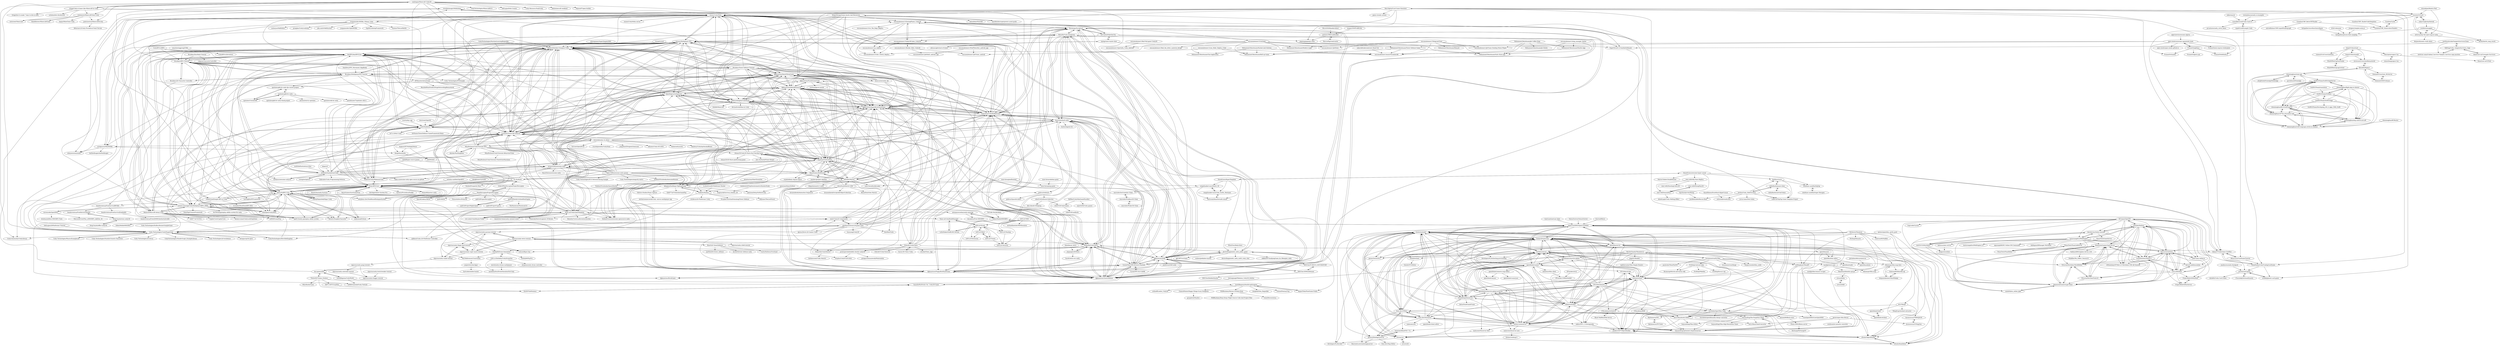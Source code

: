 digraph G {
"swordjoinmagic/MoBaDemo" -> "exmex/UnityMoba" ["e"=1]
"maajor/OSMTrafficSim" -> "guotata1996/roadbuilder" ["e"=1]
"UnityRPGv2/RPG" -> "UnityRPGv2/Inventory"
"UnityRPGv2/RPG" -> "Brackeys/RPG-Tutorial"
"UnityRPGv2/RPG" -> "AnyRPG/AnyRPGCore"
"Kaetram/Kaetram-Open" -> "OpenCoreMMO/OpenCoreMMO" ["e"=1]
"Znote/ZnoteAAC" -> "hampusborgos/rme"
"Znote/ZnoteAAC" -> "slawkens/myaac"
"Znote/ZnoteAAC" -> "Ezzz-dev/OTHire"
"Znote/ZnoteAAC" -> "gesior/Gesior2012"
"Znote/ZnoteAAC" -> "mehah/otclient"
"Znote/ZnoteAAC" -> "ottools/ItemEditor"
"Znote/ZnoteAAC" -> "ottools/ObjectBuilder"
"Znote/ZnoteAAC" -> "mattyx14/otxserver"
"Znote/ZnoteAAC" -> "otland/otclient"
"Znote/ZnoteAAC" -> "orts/server"
"Znote/ZnoteAAC" -> "nekiro/TFS-1.5-Downgrades"
"Znote/ZnoteAAC" -> "Ezzz-dev/Nostalrius"
"Znote/ZnoteAAC" -> "DevelopersPL/otshosting-provisioning"
"Znote/ZnoteAAC" -> "peonso/tibialegacyserver"
"Znote/ZnoteAAC" -> "DevelopersPL/DevAAC"
"in0finite/SanAndreasUnity" -> "Reinisch/Darkest-Dungeon-Unity"
"in0finite/SanAndreasUnity" -> "proyecto26/awesome-unity"
"in0finite/SanAndreasUnity" -> "rwengine/openrw" ["e"=1]
"in0finite/SanAndreasUnity" -> "Armour/Multiplayer-FPS"
"in0finite/SanAndreasUnity" -> "OpenHogwarts/hogwarts"
"in0finite/SanAndreasUnity" -> "baba-s/awesome-unity-open-source-on-github" ["e"=1]
"in0finite/SanAndreasUnity" -> "coconauts/startcraft-unity3d"
"in0finite/SanAndreasUnity" -> "insthync/awesome-unity3d" ["e"=1]
"in0finite/SanAndreasUnity" -> "mofr/Diablerie"
"in0finite/SanAndreasUnity" -> "PokemonUnity/PokemonUnity" ["e"=1]
"in0finite/SanAndreasUnity" -> "liuhaopen/UnityMMO" ["e"=1]
"in0finite/SanAndreasUnity" -> "StefanoCecere/awesome-opensource-unity" ["e"=1]
"in0finite/SanAndreasUnity" -> "Hyperparticle/nodulus"
"in0finite/SanAndreasUnity" -> "AnyRPG/AnyRPGCore"
"in0finite/SanAndreasUnity" -> "Habrador/Unity-Programming-Patterns" ["e"=1]
"Mohammed-Benotmane/Hackerrank-Solution" -> "oussamabonnor1/musicVisualizerAR"
"Mohammed-Benotmane/Hackerrank-Solution" -> "Mohammed-Benotmane/Chat-Application"
"Mohammed-Benotmane/Hackerrank-Solution" -> "Mohammed-Benotmane/Roll-up-Game"
"ottools/ObjectBuilder" -> "ottools/ItemEditor"
"ottools/ObjectBuilder" -> "punkice3407/ObjectBuilder"
"hampusborgos/rme" -> "Znote/ZnoteAAC"
"hampusborgos/rme" -> "edubart/otclient"
"hampusborgos/rme" -> "mehah/otclient"
"hampusborgos/rme" -> "Ezzz-dev/OTHire"
"hampusborgos/rme" -> "ottools/ObjectBuilder"
"hampusborgos/rme" -> "mattyx14/otxserver"
"hampusborgos/rme" -> "ottools/ItemEditor"
"hampusborgos/rme" -> "slawkens/myaac"
"hampusborgos/rme" -> "Ezzz-dev/Nostalrius"
"hampusborgos/rme" -> "gesior/Gesior2012"
"hampusborgos/rme" -> "punkice3407/ObjectBuilder"
"hampusborgos/rme" -> "SaiyansKing/optimized_forgottenserver"
"hampusborgos/rme" -> "orts/server"
"hampusborgos/rme" -> "otland/forgottenserver"
"hampusborgos/rme" -> "opentibia/server"
"ta-david-yu/2D-Platformer-Hunter" -> "Walkator/Kailius" ["e"=1]
"NexusForever/NexusForever" -> "OpenCoreMMO/OpenCoreMMO" ["e"=1]
"XINCGer/FURIOUS_MOTORSPORT" -> "XINCGer/3DMoonRunner"
"Rion5/2D-TowerDefense" -> "JanWalsh91/tower_defense"
"Rion5/2D-TowerDefense" -> "davda54/tower-defense-unity"
"Rion5/2D-TowerDefense" -> "CarlosMatheus/Overhead"
"ciro-unity/UnityRoyale-Public" -> "Reinisch/Darkest-Dungeon-Unity" ["e"=1]
"ciro-unity/UnityRoyale-Public" -> "delmarle/RPG-Core" ["e"=1]
"otland/forgottenserver" -> "edubart/otclient"
"otland/forgottenserver" -> "hampusborgos/rme"
"otland/forgottenserver" -> "mehah/otclient"
"otland/forgottenserver" -> "opentibia/server"
"otland/forgottenserver" -> "Znote/ZnoteAAC"
"otland/forgottenserver" -> "mattyx14/otxserver"
"otland/forgottenserver" -> "opentibiabr/canary"
"otland/forgottenserver" -> "OTCv8/otclientv8"
"otland/forgottenserver" -> "opentibiabr/otservbr-global-archived"
"otland/forgottenserver" -> "orts/server"
"otland/forgottenserver" -> "OpenCoreMMO/OpenCoreMMO"
"otland/forgottenserver" -> "slawkens/myaac"
"otland/forgottenserver" -> "ketoo/NoahGameFrame" ["e"=1]
"otland/forgottenserver" -> "opentibiabr/otservbr-global"
"otland/forgottenserver" -> "Ezzz-dev/Nostalrius"
"WhoIsYourBaby/chess" -> "doctording/pomelo_unity_poker_game" ["e"=1]
"SouthBegonia/UnityWorld" -> "ima-games/ATD"
"SouthBegonia/UnityWorld" -> "m969/GameAndUnity-TechLib" ["e"=1]
"SouthBegonia/UnityWorld" -> "SouthBegonia/DeathtrapDungeon"
"oussamabonnor1/TelegramClone" -> "oussamabonnor1/JetStory"
"oussamabonnor1/TelegramClone" -> "oussamabonnor1/musicVisualizerAR"
"oussamabonnor1/TelegramClone" -> "oussamabonnor1/JetTunes-Desktop-Music-Player"
"oussamabonnor1/TelegramClone" -> "Mohammed-Benotmane/Suits-Store-app"
"oussamabonnor1/TelegramClone" -> "Mohammed-Benotmane/Roll-up-Game"
"oussamabonnor1/TelegramClone" -> "Mohammed-Benotmane/Himyati"
"oussamabonnor1/TelegramClone" -> "Mohammed-Benotmane/Modern-Login"
"alrightlook/StoneAgeMobileApp" -> "chenmingbiao/stone-age"
"Unity-Technologies/EndlessRunnerSampleGame" -> "Unity-Technologies/UnityPlayground" ["e"=1]
"maxilevi/project-skylines" -> "BayatGames/RedRunner" ["e"=1]
"maxilevi/project-skylines" -> "dgkanatsios/InfiniteRunner3D" ["e"=1]
"robot518/UnityGames" -> "robot518/Landlords"
"sjai013/unity-gameplay-ability-system" -> "Fydar/RPGCore" ["e"=1]
"Fydar/RPGCore" -> "AnyRPG/AnyRPGCore"
"Fydar/RPGCore" -> "delmarle/RPG-Core"
"Fydar/RPGCore" -> "sjai013/unity-gameplay-ability-system" ["e"=1]
"Fydar/RPGCore" -> "OndrejNepozitek/Edgar-Unity" ["e"=1]
"Fydar/RPGCore" -> "Reinisch/Darkest-Dungeon-Unity"
"Fydar/RPGCore" -> "dbrizov/NaughtyCharacter" ["e"=1]
"Fydar/RPGCore" -> "mikhomak/Erbium" ["e"=1]
"Fydar/RPGCore" -> "suriyun-mmorpg/UnityMultiplayerARPG_MMO"
"Fydar/RPGCore" -> "merpheus-dev/NodeBasedDialogueSystem" ["e"=1]
"Fydar/RPGCore" -> "BayatGames/SaveGameFree" ["e"=1]
"Fydar/RPGCore" -> "devdogio/Quest-System-Pro" ["e"=1]
"Fydar/RPGCore" -> "Syomus/ProceduralToolkit" ["e"=1]
"Fydar/RPGCore" -> "PokemonUnity/PokemonUnity" ["e"=1]
"Fydar/RPGCore" -> "PixeyeHQ/actors.unity" ["e"=1]
"Fydar/RPGCore" -> "ElasticSea/unity-fracture" ["e"=1]
"UnityTechnologies/MachineLearningRoguelike" -> "Unity-Technologies/UnityPlayground" ["e"=1]
"UnityTechnologies/MachineLearningRoguelike" -> "coconauts/startcraft-unity3d" ["e"=1]
"UnityTechnologies/MachineLearningRoguelike" -> "Reinisch/Darkest-Dungeon-Unity" ["e"=1]
"Apress/Devel-2D-Games-Unity" -> "exmex/UnityMoba"
"Apress/Devel-2D-Games-Unity" -> "Team-on/UnityGameTemplate"
"Apress/Devel-2D-Games-Unity" -> "cmilr/Unity2D-Components" ["e"=1]
"MetaZhi/Unity-JumpJump" -> "dgkanatsios/2048"
"MetaZhi/Unity-JumpJump" -> "Uyouii/TalesOfEvilSword_Finished"
"MetaZhi/Unity-JumpJump" -> "Xenomega/Sycophant"
"MetaZhi/Unity-JumpJump" -> "dgkanatsios/TowerDefense"
"MetaZhi/Unity-JumpJump" -> "dgkanatsios/FlappyBirdStyleGame"
"MetaZhi/Unity-JumpJump" -> "mofr/Diablerie"
"MetaZhi/Unity-JumpJump" -> "superzhan/UnityBubbleGame"
"MetaZhi/Unity-JumpJump" -> "Mukarillo/UnityTetris"
"MetaZhi/Unity-JumpJump" -> "Armour/Multiplayer-FPS"
"MetaZhi/Unity-JumpJump" -> "itsjavi/newbark-unity"
"MetaZhi/Unity-JumpJump" -> "dgkanatsios/AngryBirdsStyleGame"
"MetaZhi/Unity-JumpJump" -> "doctording/pomelo_unity_poker_game"
"Mukarillo/UnityTetris" -> "Mukarillo/UnityMatch3"
"Mukarillo/UnityTetris" -> "dgkanatsios/2048"
"Mukarillo/UnityTetris" -> "Xenomega/Sycophant"
"Mukarillo/UnityTetris" -> "superzhan/UnityBubbleGame"
"Mukarillo/UnityTetris" -> "valryon/flipon-tiny"
"Mukarillo/UnityTetris" -> "doctording/pomelo_unity_poker_game"
"Mukarillo/UnityTetris" -> "Hyperparticle/nodulus"
"Mukarillo/UnityTetris" -> "dgkanatsios/FlappyBirdStyleGame"
"Mukarillo/UnityTetris" -> "dgkanatsios/TowerDefense"
"Mukarillo/UnityTetris" -> "MetaZhi/Unity-JumpJump"
"Mukarillo/UnityTetris" -> "dgkanatsios/AngryBirdsStyleGame"
"Mukarillo/UnityTetris" -> "itsjavi/newbark-unity"
"Mukarillo/UnityTetris" -> "Uyouii/TalesOfEvilSword_Finished"
"Mukarillo/UnityTetris" -> "Kshitij08/Drone-Simulation"
"Mukarillo/UnityTetris" -> "jingangxin36/Tetris"
"UnityTechnologies/ATerribleKingdom" -> "Reinisch/Darkest-Dungeon-Unity" ["e"=1]
"UnityTechnologies/ATerribleKingdom" -> "coconauts/startcraft-unity3d" ["e"=1]
"spatialos/gdk-for-unity" -> "spatialos/gdk-for-unity-fps-starter-project"
"spatialos/gdk-for-unity" -> "spatialos/UnrealGDK" ["e"=1]
"spatialos/gdk-for-unity" -> "spatialos/sdk-for-unity"
"spatialos/gdk-for-unity" -> "jamiebrynes7/spatialos-sdk-rs"
"spatialos/gdk-for-unity" -> "spatialos/gdk-for-unity-blank-project"
"spatialos/gdk-for-unity" -> "Automaton/cry-spatialos" ["e"=1]
"finol-digital/Card-Game-Simulator" -> "exewin/card-game"
"finol-digital/Card-Game-Simulator" -> "ycarowr/UiCard"
"finol-digital/Card-Game-Simulator" -> "Reinisch/Darkest-Dungeon-Unity"
"finol-digital/Card-Game-Simulator" -> "islam0talha/UnityTradingCardGame"
"finol-digital/Card-Game-Simulator" -> "ddsurvivor/CardGameTutorial"
"finol-digital/Card-Game-Simulator" -> "exmex/UnityMoba"
"finol-digital/Card-Game-Simulator" -> "Hyperparticle/nodulus"
"finol-digital/Card-Game-Simulator" -> "superzhan/UnityBubbleGame"
"finol-digital/Card-Game-Simulator" -> "wookieJ/gwent-card-game"
"finol-digital/Card-Game-Simulator" -> "game-ci/unity-actions" ["e"=1]
"finol-digital/Card-Game-Simulator" -> "hhmy27/UnityGame-CardWar"
"finol-digital/Card-Game-Simulator" -> "pepeizq/pepeizqs-cities"
"finol-digital/Card-Game-Simulator" -> "gubicsz/Solitaire"
"finol-digital/Card-Game-Simulator" -> "Fydar/RPGCore"
"b3agz/Code-A-Game-Like-Minecraft-In-Unity" -> "federicodangelo/CubeWorld"
"b3agz/Code-A-Game-Like-Minecraft-In-Unity" -> "stalomeow/MinecraftClone-Unity"
"b3agz/Code-A-Game-Like-Minecraft-In-Unity" -> "samhogan/Minecraft-Unity3D"
"b3agz/Code-A-Game-Like-Minecraft-In-Unity" -> "b3agz/how-to-make-7-days-to-die-in-unity"
"b3agz/Code-A-Game-Like-Minecraft-In-Unity" -> "sarkahn/dots-blockworld" ["e"=1]
"b3agz/Code-A-Game-Like-Minecraft-In-Unity" -> "wetstreet/Theircraft"
"b3agz/Code-A-Game-Like-Minecraft-In-Unity" -> "exmex/UnityMoba"
"suriyun-mmorpg/UnityMultiplayerARPG_MMO" -> "AnyRPG/AnyRPGCore"
"suriyun-mmorpg/UnityMultiplayerARPG_MMO" -> "Ziden/MobileMMORPG"
"suriyun-mmorpg/UnityMultiplayerARPG_MMO" -> "delmarle/RPG-Core"
"suriyun-mmorpg/UnityMultiplayerARPG_MMO" -> "liuhaopen/UnityMMO" ["e"=1]
"suriyun-mmorpg/UnityMultiplayerARPG_MMO" -> "Fydar/RPGCore"
"suriyun-mmorpg/UnityMultiplayerARPG_MMO" -> "exmex/UnityMoba"
"suriyun-mmorpg/UnityMultiplayerARPG_MMO" -> "notaspacecowboy/unity-mmorpg"
"suriyun-mmorpg/UnityMultiplayerARPG_MMO" -> "sjai013/unity-gameplay-ability-system" ["e"=1]
"suriyun-mmorpg/UnityMultiplayerARPG_MMO" -> "swordjoinmagic/MoBaDemo" ["e"=1]
"suriyun-mmorpg/UnityMultiplayerARPG_MMO" -> "DonnYep/CosmosFramework" ["e"=1]
"suriyun-mmorpg/UnityMultiplayerARPG_MMO" -> "Reinisch/Warcraft-Arena-Unity"
"suriyun-mmorpg/UnityMultiplayerARPG_MMO" -> "No78Vino/gameplay-ability-system-for-unity" ["e"=1]
"suriyun-mmorpg/UnityMultiplayerARPG_MMO" -> "Reinisch/Darkest-Dungeon-Unity"
"suriyun-mmorpg/UnityMultiplayerARPG_MMO" -> "Team-on/UnityGameTemplate"
"suriyun-mmorpg/UnityMultiplayerARPG_MMO" -> "wovencode/OpenMMO"
"eezstreet/OpenD2" -> "mofr/Diablerie" ["e"=1]
"spatialos/UnrealGDK" -> "spatialos/gdk-for-unity" ["e"=1]
"spatialos/UnrealGDK" -> "spatialos/gdk-for-unity-fps-starter-project" ["e"=1]
"spatialos/gdk-for-unity-fps-starter-project" -> "spatialos/gdk-for-unity"
"spatialos/gdk-for-unity-fps-starter-project" -> "spatialos/UnrealGDK" ["e"=1]
"Brackeys/2D-Character-Controller" -> "Brackeys/RPG-Tutorial" ["e"=1]
"Brackeys/2D-Character-Controller" -> "Unity-Technologies/UnityPlayground" ["e"=1]
"Brackeys/2D-Character-Controller" -> "Brackeys/MultiplayerFPS-Tutorial" ["e"=1]
"d3/d3-delaunay" -> "kchapelier/poisson-disk-sampling" ["e"=1]
"XINCGer/3DMoonRunner" -> "XINCGer/FURIOUS_MOTORSPORT"
"XINCGer/3DMoonRunner" -> "XINCGer/BubbleShooter"
"XINCGer/3DMoonRunner" -> "dgkanatsios/2048"
"PixeyeHQ/actors.unity" -> "Fydar/RPGCore" ["e"=1]
"pixelnest/tutorial-2d-game-unity" -> "cmilr/Unity2D-Components" ["e"=1]
"pixelnest/tutorial-2d-game-unity" -> "dgkanatsios/AngryBirdsStyleGame"
"pixelnest/tutorial-2d-game-unity" -> "dgkanatsios/InfiniteRunner3D"
"pixelnest/tutorial-2d-game-unity" -> "dgkanatsios/MatchThreeGame"
"pixelnest/tutorial-2d-game-unity" -> "Unity-Technologies/UnityPlayground"
"pixelnest/tutorial-2d-game-unity" -> "cjddmut/Unity-2D-Platformer-Controller" ["e"=1]
"pixelnest/tutorial-2d-game-unity" -> "exmex/UnityMoba"
"pixelnest/tutorial-2d-game-unity" -> "zigurous/unity-pacman-tutorial"
"pixelnest/tutorial-2d-game-unity" -> "MattRix/Futile" ["e"=1]
"pixelnest/tutorial-2d-game-unity" -> "dgkanatsios/FlappyBirdStyleGame"
"pixelnest/tutorial-2d-game-unity" -> "tutsplus/UnityFruitCutter"
"pixelnest/tutorial-2d-game-unity" -> "Reinisch/Darkest-Dungeon-Unity"
"pixelnest/tutorial-2d-game-unity" -> "Apress/Devel-2D-Games-Unity"
"pixelnest/tutorial-2d-game-unity" -> "Hyperparticle/nodulus"
"pixelnest/tutorial-2d-game-unity" -> "huacyang/Unity3D"
"Ziden/MobileMMORPG" -> "notaspacecowboy/unity-mmorpg"
"Ziden/MobileMMORPG" -> "Ziden/MobileMMORTS"
"Ziden/MobileMMORPG" -> "suriyun-mmorpg/UnityMultiplayerARPG_MMO"
"Ziden/MobileMMORPG" -> "OpenCoreMMO/OpenCoreMMO"
"LewisJohnson/unity-ui-examples" -> "ryanslikesocool/Unity-Card-UI"
"mattyx14/otxserver" -> "hampusborgos/rme"
"mattyx14/otxserver" -> "Znote/ZnoteAAC"
"mattyx14/otxserver" -> "slawkens/myaac"
"mattyx14/otxserver" -> "mehah/otclient"
"mattyx14/otxserver" -> "OTCv8/otclientv8"
"mattyx14/otxserver" -> "Ezzz-dev/Nostalrius"
"mattyx14/otxserver" -> "edubart/otclient"
"mattyx14/otxserver" -> "SaiyansKing/optimized_forgottenserver"
"mattyx14/otxserver" -> "Ezzz-dev/OTHire"
"mattyx14/otxserver" -> "opentibia/server"
"mattyx14/otxserver" -> "opentibiabr/otservbr-global-archived"
"mattyx14/otxserver" -> "brewsterl/RealOTX-7.72"
"mattyx14/otxserver" -> "malucooo/Otxserver-New"
"mattyx14/otxserver" -> "ottools/ObjectBuilder"
"mattyx14/otxserver" -> "malucooo/otxserver-new"
"jingangxin36/Tetris" -> "Sarofc/tetris-ecs-unity"
"jingangxin36/Tetris" -> "Mukarillo/UnityTetris"
"Fcmam5/nightly.js" -> "open-minds/awesome-openminds-team"
"Fcmam5/nightly.js" -> "Fcmam5/telefonilo.js"
"Fcmam5/nightly.js" -> "Fcmam5/tchamba"
"Fcmam5/nightly.js" -> "Fcmam5/algeria-api" ["e"=1]
"Brackeys/NavMesh-Tutorial" -> "valgoun/CharacterController"
"Brackeys/NavMesh-Tutorial" -> "Brackeys/RPG-Tutorial"
"ima-games/ATD" -> "Uyouii/TalesOfEvilSword_Finished"
"ima-games/ATD" -> "swordjoinmagic/MoBaDemo" ["e"=1]
"ima-games/ATD" -> "SouthBegonia/UnityWorld"
"ima-games/ATD" -> "764424567/Game_Parkour"
"yasgamesdev/MOBA_CSharp_Unity" -> "swordjoinmagic/MoBaDemo" ["e"=1]
"yasgamesdev/MOBA_CSharp_Unity" -> "exmex/UnityMoba"
"yasgamesdev/MOBA_CSharp_Unity" -> "nidaynere/easymoba"
"yasgamesdev/MOBA_CSharp_Unity" -> "erickpassos/MiniMOBA"
"yasgamesdev/MOBA_CSharp_Unity" -> "yasgamesdev/OpenMOBA"
"yasgamesdev/MOBA_CSharp_Unity" -> "SnpM/LockstepFramework" ["e"=1]
"yasgamesdev/MOBA_CSharp_Unity" -> "tsymiar/TheLastBattle" ["e"=1]
"yasgamesdev/MOBA_CSharp_Unity" -> "dengzibiao/moba"
"yasgamesdev/MOBA_CSharp_Unity" -> "caolaoyao/SkillEditor" ["e"=1]
"yasgamesdev/MOBA_CSharp_Unity" -> "proepkes/UnityLockstep" ["e"=1]
"yasgamesdev/MOBA_CSharp_Unity" -> "yika-aixi/IcSkillSystem" ["e"=1]
"morsh/unity-drones-multiplayer" -> "michelmattos/DroneSimulatorForUnity"
"leandrovieiraa/FreeSurvivalRPGKit" -> "leandrovieiraa/FreeSurvivalZombieKit"
"leandrovieiraa/FreeSurvivalRPGKit" -> "leandrovieiraa/FreeHorrorGameKit"
"Galarzaa90/tibiawiki-sql" -> "benjaminkomen/TibiaWikiApi"
"edubart/otclient" -> "hampusborgos/rme"
"edubart/otclient" -> "otland/forgottenserver"
"edubart/otclient" -> "mehah/otclient"
"edubart/otclient" -> "opentibia/server"
"edubart/otclient" -> "Znote/ZnoteAAC"
"edubart/otclient" -> "mattyx14/otxserver"
"edubart/otclient" -> "OTCv8/otclientv8"
"edubart/otclient" -> "Ezzz-dev/OTHire"
"edubart/otclient" -> "slawkens/myaac"
"edubart/otclient" -> "orts/server"
"edubart/otclient" -> "opentibiabr/otservbr-global-archived"
"edubart/otclient" -> "opentibiabr/canary"
"edubart/otclient" -> "ottools/ObjectBuilder"
"edubart/otclient" -> "slavidodo/OpenTibia-Unity"
"edubart/otclient" -> "SaiyansKing/optimized_forgottenserver"
"Inconcessus/OTBM2JSON" -> "Inconcessus/OTMapGen"
"Ezzz-dev/Nostalrius" -> "Ezzz-dev/OTHire"
"Ezzz-dev/Nostalrius" -> "hampusborgos/rme"
"Ezzz-dev/Nostalrius" -> "Znote/ZnoteAAC"
"Ezzz-dev/Nostalrius" -> "maksumic/ots"
"Ezzz-dev/Nostalrius" -> "nekiro/TFS-1.5-Downgrades"
"Ezzz-dev/Nostalrius" -> "mattyx14/otxserver"
"Ezzz-dev/Nostalrius" -> "SaiyansKing/optimized_forgottenserver"
"Ezzz-dev/Nostalrius" -> "peonso/tibialegacyserver"
"Ezzz-dev/Nostalrius" -> "opentibiabr/client-editor"
"Ezzz-dev/Nostalrius" -> "slawkens/myaac"
"369713387/CrazyRun" -> "924587628/Parkour"
"exmex/UnityMoba" -> "exmex/UnityMoba-server"
"exmex/UnityMoba" -> "swordjoinmagic/MoBaDemo" ["e"=1]
"exmex/UnityMoba" -> "coconauts/startcraft-unity3d"
"exmex/UnityMoba" -> "superzhan/UnityBubbleGame"
"exmex/UnityMoba" -> "erickpassos/MiniMOBA"
"exmex/UnityMoba" -> "hhmy27/UnityGame-CardWar"
"exmex/UnityMoba" -> "federicodangelo/CubeWorld"
"exmex/UnityMoba" -> "suriyun-mmorpg/UnityMultiplayerARPG_MMO"
"exmex/UnityMoba" -> "yasgamesdev/MOBA_CSharp_Unity"
"exmex/UnityMoba" -> "dgkanatsios/AngryBirdsStyleGame"
"exmex/UnityMoba" -> "nidaynere/easymoba"
"exmex/UnityMoba" -> "oussamabonnor1/ChasingPlanes_Unity3D"
"exmex/UnityMoba" -> "dgkanatsios/InfiniteRunner3D"
"exmex/UnityMoba" -> "Reinisch/Darkest-Dungeon-Unity"
"exmex/UnityMoba" -> "Armour/Multiplayer-FPS"
"Uyouii/TPS-SLG-GAME" -> "Uyouii/TalesOfEvilSword_Finished"
"Uyouii/TPS-SLG-GAME" -> "swordjoinmagic/MoBaDemo" ["e"=1]
"OndrejNepozitek/Edgar-Unity" -> "Fydar/RPGCore" ["e"=1]
"OndrejNepozitek/Edgar-Unity" -> "delmarle/RPG-Core" ["e"=1]
"ycarowr/UiCard" -> "silverua/slay-the-spire-map-in-unity"
"ycarowr/UiCard" -> "ryanslikesocool/Unity-Card-UI"
"ycarowr/UiCard" -> "Cyanilux/Cards"
"ycarowr/UiCard" -> "oskarrough/slaytheweb"
"ycarowr/UiCard" -> "hhmy27/UnityGame-CardWar"
"ycarowr/UiCard" -> "finol-digital/Card-Game-Simulator"
"beaucarnes/unity_fps" -> "exmex/UnityMoba"
"beaucarnes/unity_fps" -> "Armour/Multiplayer-FPS"
"beaucarnes/unity_fps" -> "Brackeys/MultiplayerFPS-Tutorial"
"beaucarnes/unity_fps" -> "superzhan/UnityBubbleGame"
"beaucarnes/unity_fps" -> "dgkanatsios/InfiniteRunner3D"
"beaucarnes/unity_fps" -> "dgkanatsios/AngryBirdsStyleGame"
"beaucarnes/unity_fps" -> "Reinisch/Darkest-Dungeon-Unity"
"daltonbr/Match3" -> "dgkanatsios/MatchThreeGame"
"daltonbr/Match3" -> "LibraStack/Match3-SDK"
"daltonbr/Match3" -> "Hyperparticle/nodulus"
"daltonbr/Match3" -> "Mukarillo/UnityMatch3"
"daltonbr/Match3" -> "BayatGames/RedRunner"
"daltonbr/Match3" -> "dgkanatsios/AngryBirdsStyleGame"
"daltonbr/Match3" -> "Ishaan35/Unity3D-Mario-Kart-Racing-Game"
"daltonbr/Match3" -> "superzhan/UnityBubbleGame"
"daltonbr/Match3" -> "kidagine/Darklings-FightingGame"
"daltonbr/Match3" -> "cengizhankervanci/Match_3D"
"daltonbr/Match3" -> "diegyoho/match-3-unity"
"daltonbr/Match3" -> "nuno-faria/blockbreaker"
"daltonbr/Match3" -> "dgkanatsios/InfiniteRunner3D"
"daltonbr/Match3" -> "FlameskyDexive/Legends-Of-Heroes" ["e"=1]
"daltonbr/Match3" -> "exmex/UnityMoba"
"oskarrough/slaytheweb" -> "ycarowr/UiCard"
"oskarrough/slaytheweb" -> "yurkth/stsmapgen"
"oussamabonnor1/ChasingPlanes_Unity3D" -> "oussamabonnor1/ValleyOfCubes_Unity3D"
"oussamabonnor1/ChasingPlanes_Unity3D" -> "Xenomega/Sycophant"
"oussamabonnor1/ChasingPlanes_Unity3D" -> "oussamabonnor1/Cut_The_Rope_Replica"
"oussamabonnor1/ChasingPlanes_Unity3D" -> "oussamabonnor1/Catcheep"
"oussamabonnor1/ChasingPlanes_Unity3D" -> "oussamabonnor1/aa_replica"
"oussamabonnor1/ChasingPlanes_Unity3D" -> "oussamabonnor1/Color_Switch_Replica"
"oussamabonnor1/ChasingPlanes_Unity3D" -> "leoCamilo/FakeSimCity"
"Fy-/FyWorld" -> "OrderOfThePorcupine/ProjectPorcupine"
"Fy-/FyWorld" -> "BayatGames/RedRunner"
"Fy-/FyWorld" -> "Kshitij08/Drone-Simulation"
"Fy-/FyWorld" -> "AnyRPG/AnyRPGCore"
"Fy-/FyWorld" -> "federicodangelo/CubeWorld"
"Fy-/FyWorld" -> "itsjavi/newbark-unity"
"Fy-/FyWorld" -> "valryon/flipon-tiny"
"Fy-/FyWorld" -> "Fydar/RPGCore"
"Fy-/FyWorld" -> "coconauts/startcraft-unity3d"
"Fy-/FyWorld" -> "delmarle/RPG-Core"
"Fy-/FyWorld" -> "Nashet/Prosperity-Wars" ["e"=1]
"Fy-/FyWorld" -> "Reinisch/Darkest-Dungeon-Unity"
"Xenomega/Sycophant" -> "oussamabonnor1/ChasingPlanes_Unity3D"
"Xenomega/Sycophant" -> "dgkanatsios/2048"
"Xenomega/Sycophant" -> "dgkanatsios/TowerDefense"
"Xenomega/Sycophant" -> "Uyouii/TalesOfEvilSword_Finished"
"Xenomega/Sycophant" -> "Mukarillo/UnityTetris"
"Xenomega/Sycophant" -> "leoCamilo/FakeSimCity"
"Xenomega/Sycophant" -> "superzhan/UnityBubbleGame"
"Xenomega/Sycophant" -> "MetaZhi/Unity-JumpJump"
"Xenomega/Sycophant" -> "oussamabonnor1/ValleyOfCubes_Unity3D"
"Xenomega/Sycophant" -> "itsjavi/newbark-unity"
"oussamabonnor1/ValleyOfCubes_Unity3D" -> "oussamabonnor1/aa_replica"
"oussamabonnor1/ValleyOfCubes_Unity3D" -> "oussamabonnor1/Color_Switch_Replica"
"oussamabonnor1/ValleyOfCubes_Unity3D" -> "oussamabonnor1/ChasingPlanes_Unity3D"
"oussamabonnor1/ValleyOfCubes_Unity3D" -> "oussamabonnor1/Rocket_Ride_Unity2D"
"Acgmart/ET-MultiplyDemos" -> "jwk000/AOI" ["e"=1]
"Acgmart/ET-MultiplyDemos" -> "dengzibiao/moba" ["e"=1]
"kaelduur/wave" -> "vadercat/TapTap-Game-Template-Project"
"kaelduur/wave" -> "shubham-saudolla/ZigZag"
"kaelduur/wave" -> "mbilalbark/amaze-clone"
"erickpassos/MiniMOBA" -> "exmex/UnityMoba"
"erickpassos/MiniMOBA" -> "dengzibiao/moba"
"erickpassos/MiniMOBA" -> "nidaynere/easymoba"
"erickpassos/MiniMOBA" -> "battleofmages/battleofmages"
"jlnunez89/fibula-mmo" -> "Fibula-MMO/fibula-server"
"slavidodo/OpenTibia-Unity" -> "slavidodo/opentibiaunity-datspr-converter"
"slavidodo/OpenTibia-Unity" -> "SaiyansKing/The-Forgotten-Client"
"slavidodo/OpenTibia-Unity" -> "Arch-Mina/Assets-Editor"
"slavidodo/OpenTibia-Unity" -> "CoreOpenMMO/CoreOpenMMO"
"slavidodo/OpenTibia-Unity" -> "SkyImmerse/TFC"
"slavidodo/OpenTibia-Unity" -> "OpenCoreMMO/OpenCoreMMO"
"slavidodo/OpenTibia-Unity" -> "jlnunez89/fibula-mmo"
"slavidodo/OpenTibia-Unity" -> "orts/server"
"jo3bingham/TibiaAPI" -> "SaiyansKing/The-Forgotten-Client"
"jo3bingham/TibiaAPI" -> "SaiyansKing/optimized_forgottenserver"
"jo3bingham/TibiaAPI" -> "Arch-Mina/Assets-Editor"
"peonso/opentibia_sprite_pack" -> "hampusborgos/rme"
"peonso/opentibia_sprite_pack" -> "ottools/ItemEditor"
"peonso/opentibia_sprite_pack" -> "ottools/ObjectBuilder"
"hzqst/CGAssistantJS" -> "hzqst/CGAssistant"
"hzqst/CGAssistantJS" -> "WindOfNet/CgStairFinder"
"hzqst/CGAssistantJS" -> "mversace/CrossGateRemastered"
"Yomalex/MuEmu" -> "DimensionGamers/Lgd-Server"
"Yomalex/MuEmu" -> "kuncarous/nextmu"
"Yomalex/MuEmu" -> "kessiler/muOnline-season6"
"Yomalex/MuEmu" -> "LouisEmulator/Main5.2"
"Yomalex/MuEmu" -> "bernatvadell/muonline"
"Yomalex/MuEmu" -> "VDraven/MuClientTools16"
"Yomalex/MuEmu" -> "MUnique/OpenMU"
"Yomalex/MuEmu" -> "sven-n/MuMain"
"Yomalex/MuEmu" -> "DimensionGamers/Lgd-Client"
"Yomalex/MuEmu" -> "pafa7a/mu-online-js"
"Yomalex/MuEmu" -> "r00tmebaby/DT-Web-2.0-MuOnline-CMS-All-Seasons"
"Yomalex/MuEmu" -> "VDraven/MuOnline-WorldEditor"
"Yomalex/MuEmu" -> "lautaroangelico/WebEngine"
"wookieJ/gwent-card-game" -> "exewin/card-game"
"skyteks/WarKingdoms" -> "coconauts/startcraft-unity3d"
"skyteks/WarKingdoms" -> "MinaPecheux/UnityTutorials-RTS"
"hzqst/CGAssistant" -> "hzqst/CGAssistantJS"
"hzqst/CGAssistant" -> "WindOfNet/CgStairFinder"
"hzqst/CGAssistant" -> "romen2014/CrossGateData"
"hzqst/CGAssistant" -> "mversace/CrossGateRemastered"
"hzqst/CGAssistant" -> "Muscipular/cgmsv-lua"
"SacuL/3D-Chess-Unity" -> "ErkrodC/UnityChess"
"ryanslikesocool/Unity-Card-UI" -> "rygo6/CardExample-Unity"
"ryanslikesocool/Unity-Card-UI" -> "psvantares/unity_circle_menu" ["e"=1]
"hhmy27/UnityGame-CardWar" -> "ddsurvivor/CardGameTutorial"
"hhmy27/UnityGame-CardWar" -> "islam0talha/UnityTradingCardGame"
"hhmy27/UnityGame-CardWar" -> "exmex/UnityMoba"
"hhmy27/UnityGame-CardWar" -> "huanzheWu/Purity-Cat-_Unity3D-Game"
"dengzibiao/moba" -> "jwk000/AOI"
"joaokucera/unity-blackjack" -> "exewin/card-game"
"IceLanguage/Pokemon_Unity3D_Entitas" -> "huanzheWu/Purity-Cat-_Unity3D-Game"
"Inconcessus/OTMapGen" -> "Inconcessus/OTBM2JSON"
"Mukarillo/UnityMatch3" -> "darknessomi/Unity-Match3"
"Ezzz-dev/OTHire" -> "peonso/tibialegacyserver"
"Ezzz-dev/OTHire" -> "Ezzz-dev/Nostalrius"
"Ezzz-dev/OTHire" -> "Znote/ZnoteAAC"
"Ezzz-dev/OTHire" -> "hampusborgos/rme"
"Ezzz-dev/OTHire" -> "slawkens/myaac"
"Ezzz-dev/OTHire" -> "brewsterl/RealOTX-7.72"
"Ezzz-dev/OTHire" -> "SaiyansKing/The-Forgotten-Client"
"Ezzz-dev/OTHire" -> "ottools/ObjectBuilder"
"Ezzz-dev/OTHire" -> "HeavenIsLost/realotsloginserver"
"dung-huynh/story-unity3D" -> "dung-huynh/office-unity3D"
"dung-huynh/story-unity3D" -> "leandrovieiraa/FreeHorrorGameKit"
"MarcusElg/roadcreator" -> "guotata1996/roadbuilder"
"NFMynster/ArenaGame" -> "exmex/UnityMoba"
"NFMynster/ArenaGame" -> "Armour/Multiplayer-FPS"
"NFMynster/ArenaGame" -> "BeardedManStudios/ForgeNetworkingRemastered" ["e"=1]
"NFMynster/ArenaGame" -> "spatialos/gdk-for-unity-fps-starter-project"
"NFMynster/ArenaGame" -> "dgkanatsios/AngryBirdsStyleGame"
"guotata1996/roadbuilder" -> "MarcusElg/roadcreator"
"guotata1996/roadbuilder" -> "pepeizq/pepeizqs-cities"
"malucooo/otxserver-new" -> "Qwizer/realmap11"
"javierquevedo/bubble-shooter-unity3d" -> "tutsplus/UnityFruitCutter"
"javierquevedo/bubble-shooter-unity3d" -> "grzegorztomaszewski/Watermelon"
"UAVs-at-Berkeley/UnityDroneSim" -> "Kshitij08/Drone-Simulation"
"UAVs-at-Berkeley/UnityDroneSim" -> "alvgaona/unity-drone-controller"
"UAVs-at-Berkeley/UnityDroneSim" -> "morsh/unity-drones-multiplayer"
"UAVs-at-Berkeley/UnityDroneSim" -> "michelmattos/DroneSimulatorForUnity"
"WindOfNet/CgLogListener" -> "WindOfNet/CgStairFinder"
"WindOfNet/CgStairFinder" -> "WindOfNet/CgLogListener"
"mversace/CrossGateRemastered" -> "librae8226/gmsv"
"benjaminkomen/TibiaWikiApi" -> "Galarzaa90/tibiawiki-sql"
"benjaminkomen/TibiaWikiApi" -> "tibiamaps/tibia-map-data"
"hinesboy/ai_tetris" -> "jingangxin36/Tetris" ["e"=1]
"Kshitij08/Drone-Simulation" -> "UAVs-at-Berkeley/UnityDroneSim"
"Kshitij08/Drone-Simulation" -> "Kshitij08/PlayPro"
"Kshitij08/Drone-Simulation" -> "Null-References/Uncertainty"
"inkle/slayout" -> "ryanslikesocool/Unity-Card-UI" ["e"=1]
"leandrovieiraa/FreeHorrorGameKit" -> "dung-huynh/story-unity3D"
"opentibiabr/otservbr-global-archived" -> "opentibiabr/canary"
"opentibiabr/otservbr-global-archived" -> "mattyx14/otxserver"
"opentibiabr/otservbr-global-archived" -> "slawkens/myaac"
"opentibiabr/otservbr-global-archived" -> "Znote/ZnoteAAC"
"opentibiabr/otservbr-global-archived" -> "OTCv8/otclientv8"
"opentibiabr/otservbr-global-archived" -> "SaiyansKing/optimized_forgottenserver"
"opentibiabr/otservbr-global-archived" -> "mehah/otclient"
"opentibiabr/otservbr-global-archived" -> "edubart/otclient"
"opentibiabr/otservbr-global-archived" -> "hampusborgos/rme"
"opentibiabr/otservbr-global-archived" -> "opentibiabr/otservbr-global"
"opentibiabr/otservbr-global-archived" -> "otland/forgottenserver"
"opentibiabr/otservbr-global-archived" -> "OpenCoreMMO/OpenCoreMMO"
"opentibiabr/otservbr-global-archived" -> "slavidodo/OpenTibia-Unity"
"opentibiabr/otservbr-global-archived" -> "malucooo/Otxserver-New"
"opentibiabr/otservbr-global-archived" -> "malucooo/otxserver-new"
"dung-huynh/office-unity3D" -> "dung-huynh/story-unity3D"
"nuno-faria/pixelfoosball" -> "nuno-faria/blockbreaker"
"nuno-faria/pixelfoosball" -> "nuno-faria/pong-game"
"robot518/SolitaireCollection" -> "robot518/UnityGames"
"robot518/SolitaireCollection" -> "Alex-Alxndrv/Mahjong"
"leandrovieiraa/FreeSurvivalZombieKit" -> "leandrovieiraa/Free2DMMOAuthoritativeKit"
"nuno-faria/sokoban-game" -> "nuno-faria/pong-game"
"exewin/card-game" -> "CSaratakij/SichuanDynasty"
"exewin/card-game" -> "Aztek92/Unity-Card-Game"
"exewin/card-game" -> "wookieJ/gwent-card-game"
"jmjp/PyTibiaBot" -> "raphlmiranda/Tibia-Simple-Healers"
"gavinlinasd/StoneAge" -> "chenmingbiao/stone-age"
"CSaratakij/SichuanDynasty" -> "exewin/card-game"
"oussamabonnor1/Rocket_Ride_Unity2D" -> "oussamabonnor1/JetTunes_android"
"oussamabonnor1/Rocket_Ride_Unity2D" -> "oussamabonnor1/JetMath_android_app"
"shubham-saudolla/ZigZag" -> "shubham-saudolla/Super-Hexagon"
"otland/otclient" -> "Oen44/OTUIEditor"
"jprzimba/oldcrystalserver" -> "opentibia/admin"
"SkyImmerse/TFC" -> "SkyImmerse/TFCTools"
"ottools/ItemEditor" -> "ottools/ObjectBuilder"
"ottools/ItemEditor" -> "punkice3407/ObjectBuilder"
"oussamabonnor1/FindTheLetter_android_app" -> "oussamabonnor1/JetTunes_android"
"oussamabonnor1/FindTheLetter_android_app" -> "oussamabonnor1/JetMath_android_app"
"SkyImmerse/TFCTools" -> "SkyImmerse/TFC"
"shubham-saudolla/Super-Hexagon" -> "shubham-saudolla/ZigZag"
"cjddmut/Unity-2D-Platformer-Controller" -> "Unity-Technologies/UnityPlayground" ["e"=1]
"cjddmut/Unity-2D-Platformer-Controller" -> "Reinisch/Darkest-Dungeon-Unity" ["e"=1]
"merpheus-dev/NodeBasedDialogueSystem" -> "Fydar/RPGCore" ["e"=1]
"stalomeow/MinecraftClone-Unity" -> "Shedelbower/MinecraftClone"
"stalomeow/MinecraftClone-Unity" -> "wetstreet/Theircraft"
"stalomeow/MinecraftClone-Unity" -> "bmjoy/MineClone-Unity"
"stalomeow/MinecraftClone-Unity" -> "paternostrox/Minecraft4Unity"
"OTCv8/otclientv8" -> "OTCv8/otcv8-dev"
"OTCv8/otclientv8" -> "mehah/otclient"
"OTCv8/otclientv8" -> "hampusborgos/rme"
"OTCv8/otclientv8" -> "mattyx14/otxserver"
"OTCv8/otclientv8" -> "edubart/otclient"
"OTCv8/otclientv8" -> "slavidodo/OpenTibia-Unity"
"OTCv8/otclientv8" -> "OTAcademy/otclientv8"
"OTCv8/otclientv8" -> "slawkens/myaac"
"OTCv8/otclientv8" -> "Ezzz-dev/Nostalrius"
"OTCv8/otclientv8" -> "opentibiabr/otservbr-global-archived"
"OTCv8/otclientv8" -> "SaiyansKing/optimized_forgottenserver"
"OTCv8/otclientv8" -> "Znote/ZnoteAAC"
"OTCv8/otclientv8" -> "nekiro/TFS-1.5-Downgrades"
"OTCv8/otclientv8" -> "otland/forgottenserver"
"OTCv8/otclientv8" -> "Arch-Mina/Assets-Editor"
"StefanoCecere/awesome-opensource-unity" -> "Reinisch/Darkest-Dungeon-Unity" ["e"=1]
"AnyRPG/AnyRPGCore" -> "delmarle/RPG-Core"
"AnyRPG/AnyRPGCore" -> "Fydar/RPGCore"
"AnyRPG/AnyRPGCore" -> "suriyun-mmorpg/UnityMultiplayerARPG_MMO"
"AnyRPG/AnyRPGCore" -> "Reinisch/Darkest-Dungeon-Unity"
"AnyRPG/AnyRPGCore" -> "SaiTingHu/HTFramework" ["e"=1]
"AnyRPG/AnyRPGCore" -> "sjai013/unity-gameplay-ability-system" ["e"=1]
"AnyRPG/AnyRPGCore" -> "OndrejNepozitek/Edgar-Unity" ["e"=1]
"AnyRPG/AnyRPGCore" -> "Team-on/UnityGameTemplate"
"AnyRPG/AnyRPGCore" -> "coconauts/startcraft-unity3d"
"AnyRPG/AnyRPGCore" -> "liuhaopen/UnityMMO" ["e"=1]
"AnyRPG/AnyRPGCore" -> "mofr/Diablerie"
"AnyRPG/AnyRPGCore" -> "dbrizov/NaughtyCharacter" ["e"=1]
"AnyRPG/AnyRPGCore" -> "Brackeys/RPG-Tutorial"
"AnyRPG/AnyRPGCore" -> "Reinisch/Warcraft-Arena-Unity"
"AnyRPG/AnyRPGCore" -> "StefanoCecere/awesome-opensource-unity" ["e"=1]
"atmosgames/SuperSimple2DKit" -> "Reinisch/Darkest-Dungeon-Unity" ["e"=1]
"nekiro/TFS-1.5-Downgrades" -> "punkice3407/ObjectBuilder"
"HotpotDesign/Game-Assets-And-Resources" -> "Walkator/Kailius"
"HotpotDesign/Game-Assets-And-Resources" -> "Team-on/UnityGameTemplate"
"HotpotDesign/Game-Assets-And-Resources" -> "proyecto26/awesome-unity"
"HotpotDesign/Game-Assets-And-Resources" -> "AnyRPG/AnyRPGCore"
"HotpotDesign/Game-Assets-And-Resources" -> "oussamabonnor1/ChasingPlanes_Unity3D"
"HotpotDesign/Game-Assets-And-Resources" -> "kidagine/Darklings-FightingGame"
"HotpotDesign/Game-Assets-And-Resources" -> "AnimaRain/ShootAR"
"HotpotDesign/Game-Assets-And-Resources" -> "BayatGames/RedRunner"
"HotpotDesign/Game-Assets-And-Resources" -> "cmilr/Unity2D-Components" ["e"=1]
"HotpotDesign/Game-Assets-And-Resources" -> "Reinisch/Darkest-Dungeon-Unity"
"HotpotDesign/Game-Assets-And-Resources" -> "sparklinlabs/superpowers-asset-packs" ["e"=1]
"HotpotDesign/Game-Assets-And-Resources" -> "SuperNova911/UnityBattleRoyale"
"dbrizov/NaughtyCharacter" -> "Fydar/RPGCore" ["e"=1]
"DaniDevy/FPS_Movement_Rigidbody" -> "Brackeys/MultiplayerFPS-Tutorial" ["e"=1]
"silverua/slay-the-spire-map-in-unity" -> "yurkth/stsmapgen"
"silverua/slay-the-spire-map-in-unity" -> "ycarowr/UiCard"
"silverua/slay-the-spire-map-in-unity" -> "keypax/dynamic-walls-demo" ["e"=1]
"silverua/slay-the-spire-map-in-unity" -> "Ru5ty0ne/sts_map_oracle"
"yurkth/stsmapgen" -> "silverua/slay-the-spire-map-in-unity"
"yurkth/stsmapgen" -> "Ru5ty0ne/sts_map_oracle"
"yurkth/stsmapgen" -> "kchapelier/poisson-disk-sampling"
"proyecto26/awesome-unity" -> "Open-GDR/awesome-unity-games"
"proyecto26/awesome-unity" -> "Reinisch/Darkest-Dungeon-Unity"
"proyecto26/awesome-unity" -> "insthync/awesome-unity3d" ["e"=1]
"proyecto26/awesome-unity" -> "StefanoCecere/awesome-opensource-unity" ["e"=1]
"proyecto26/awesome-unity" -> "in0finite/SanAndreasUnity"
"proyecto26/awesome-unity" -> "baba-s/awesome-unity-open-source-on-github" ["e"=1]
"proyecto26/awesome-unity" -> "coconauts/startcraft-unity3d"
"proyecto26/awesome-unity" -> "dgkanatsios/AngryBirdsStyleGame"
"proyecto26/awesome-unity" -> "Hyperparticle/nodulus"
"proyecto26/awesome-unity" -> "OpenHogwarts/hogwarts"
"proyecto26/awesome-unity" -> "BayatGames/RedRunner"
"proyecto26/awesome-unity" -> "RyanNielson/awesome-unity" ["e"=1]
"proyecto26/awesome-unity" -> "Armour/Multiplayer-FPS"
"proyecto26/awesome-unity" -> "UnityCommunity/UnityLibrary" ["e"=1]
"proyecto26/awesome-unity" -> "dgkanatsios/MatchThreeGame"
"WillBlackney/Herp-Derps-Plight-Source-Code-And-Project-Files" -> "WillBlackney/Hereos-Of-Herp-Derp"
"dgkanatsios/AngryBirdsStyleGame" -> "dgkanatsios/MatchThreeGame"
"dgkanatsios/AngryBirdsStyleGame" -> "dgkanatsios/InfiniteRunner3D"
"dgkanatsios/AngryBirdsStyleGame" -> "dgkanatsios/FlappyBirdStyleGame"
"dgkanatsios/AngryBirdsStyleGame" -> "Hyperparticle/nodulus"
"dgkanatsios/AngryBirdsStyleGame" -> "superzhan/UnityBubbleGame"
"dgkanatsios/AngryBirdsStyleGame" -> "dgkanatsios/TowerDefense"
"dgkanatsios/AngryBirdsStyleGame" -> "federicodangelo/CubeWorld"
"dgkanatsios/AngryBirdsStyleGame" -> "coconauts/startcraft-unity3d"
"dgkanatsios/AngryBirdsStyleGame" -> "Armour/Multiplayer-FPS"
"dgkanatsios/AngryBirdsStyleGame" -> "Reinisch/Darkest-Dungeon-Unity"
"dgkanatsios/AngryBirdsStyleGame" -> "BayatGames/RedRunner"
"dgkanatsios/AngryBirdsStyleGame" -> "OpenHogwarts/hogwarts"
"dgkanatsios/AngryBirdsStyleGame" -> "exmex/UnityMoba"
"dgkanatsios/AngryBirdsStyleGame" -> "Xenomega/Sycophant"
"dgkanatsios/AngryBirdsStyleGame" -> "dgkanatsios/PuzzleGameUnity"
"delmarle/RPG-Core" -> "AnyRPG/AnyRPGCore"
"delmarle/RPG-Core" -> "Fydar/RPGCore"
"delmarle/RPG-Core" -> "suriyun-mmorpg/UnityMultiplayerARPG_MMO"
"delmarle/RPG-Core" -> "SaiTingHu/HTFramework" ["e"=1]
"delmarle/RPG-Core" -> "OndrejNepozitek/Edgar-Unity" ["e"=1]
"delmarle/RPG-Core" -> "mikhomak/Erbium" ["e"=1]
"delmarle/RPG-Core" -> "Reinisch/Darkest-Dungeon-Unity"
"delmarle/RPG-Core" -> "GameGrind/Simple-RPG-in-Unity"
"delmarle/RPG-Core" -> "Team-on/UnityGameTemplate"
"delmarle/RPG-Core" -> "sjai013/unity-gameplay-ability-system" ["e"=1]
"delmarle/RPG-Core" -> "merpheus-dev/NodeBasedDialogueSystem" ["e"=1]
"delmarle/RPG-Core" -> "coconauts/startcraft-unity3d"
"delmarle/RPG-Core" -> "m969/EGamePlay" ["e"=1]
"delmarle/RPG-Core" -> "dbrizov/NaughtyCharacter" ["e"=1]
"delmarle/RPG-Core" -> "liuhaopen/UnityMMO" ["e"=1]
"MuriloChianfa/TibiaAuto12" -> "lucasmonstrox/PyTibia"
"MuriloChianfa/TibiaAuto12" -> "jo3bingham/TibiaAPI"
"MuriloChianfa/TibiaAuto12" -> "opentibiabr/otservbr-global"
"MuriloChianfa/TibiaAuto12" -> "gesior/Gesior2012"
"MuriloChianfa/TibiaAuto12" -> "Ezzz-dev/Nostalrius"
"MuriloChianfa/TibiaAuto12" -> "OTCv8/otclientv8"
"MuriloChianfa/TibiaAuto12" -> "opentibiabr/canary"
"MuriloChianfa/TibiaAuto12" -> "jmjp/PyTibiaBot"
"MuriloChianfa/TibiaAuto12" -> "sergiorosendo/tibia_nodie"
"764424567/Game_Parkour" -> "924587628/Parkour"
"764424567/Game_Parkour" -> "369713387/CrazyRun"
"764424567/Game_Parkour" -> "Whistlle/AirGame"
"764424567/Game_Parkour" -> "huanzheWu/Purity-Cat-_Unity3D-Game"
"764424567/Game_Parkour" -> "ima-games/ATD"
"Cyanilux/URP_RetroCRTShader" -> "aniruddhahar/URP-LiquidShadergraph"
"Cyanilux/URP_RetroCRTShader" -> "Cyanilux/URP_WatercolourShaders"
"mikhomak/Erbium" -> "Fydar/RPGCore" ["e"=1]
"mikhomak/Erbium" -> "delmarle/RPG-Core" ["e"=1]
"wovencode/OpenMMO" -> "ObscuredCrow/Fhiz_uMMORPG_AddOns_3d"
"wovencode/OpenMMO" -> "breehuynh/Bree-MMORPG-Tools"
"wovencode/OpenMMO" -> "suriyun-mmorpg/UnityMultiplayerARPG_MMO"
"Walkator/Kailius" -> "Null-References/Uncertainty"
"Walkator/Kailius" -> "kidagine/Darklings-FightingGame"
"Walkator/Kailius" -> "striderzz/2D-Platformer-Unity"
"Walkator/Kailius" -> "EvanderChristianDumalang/Tower-Defense"
"Walkator/Kailius" -> "elifyener/TheLostForest"
"OpenHogwarts/hogwarts" -> "coconauts/startcraft-unity3d"
"OpenHogwarts/hogwarts" -> "Reinisch/Darkest-Dungeon-Unity"
"OpenHogwarts/hogwarts" -> "federicodangelo/CubeWorld"
"OpenHogwarts/hogwarts" -> "dgkanatsios/AngryBirdsStyleGame"
"OpenHogwarts/hogwarts" -> "dgkanatsios/MatchThreeGame"
"OpenHogwarts/hogwarts" -> "dgkanatsios/InfiniteRunner3D"
"OpenHogwarts/hogwarts" -> "Hyperparticle/nodulus"
"OpenHogwarts/hogwarts" -> "Armour/Multiplayer-FPS"
"OpenHogwarts/hogwarts" -> "exmex/UnityMoba"
"OpenHogwarts/hogwarts" -> "BayatGames/RedRunner"
"OpenHogwarts/hogwarts" -> "AnyRPG/AnyRPGCore"
"OpenHogwarts/hogwarts" -> "in0finite/SanAndreasUnity"
"OpenHogwarts/hogwarts" -> "proyecto26/awesome-unity"
"OpenHogwarts/hogwarts" -> "delmarle/RPG-Core"
"OpenHogwarts/hogwarts" -> "dgkanatsios/TowerDefense"
"SinanErmis/HyperTemplate" -> "SinanErmis/awesome-hyper-casual"
"SinanErmis/HyperTemplate" -> "cengizhankervanci/Cube_Surfer_Mechanic"
"SinanErmis/HyperTemplate" -> "bariscanyilmaz/tornado-smash"
"SinanErmis/HyperTemplate" -> "cengizhankervanci/Match_3D"
"SaiyansKing/optimized_forgottenserver" -> "SaiyansKing/The-Forgotten-Client"
"Fibula-MMO/fibula-server" -> "Herhangi/HerhangiOT"
"samhogan/Minecraft-Unity3D" -> "b3agz/Code-A-Game-Like-Minecraft-In-Unity"
"samhogan/Minecraft-Unity3D" -> "stalomeow/MinecraftClone-Unity"
"samhogan/Minecraft-Unity3D" -> "federicodangelo/CubeWorld"
"samhogan/Minecraft-Unity3D" -> "UnityTechnologies/MinecraftECS" ["e"=1]
"samhogan/Minecraft-Unity3D" -> "SebLague/Path-Creator" ["e"=1]
"samhogan/Minecraft-Unity3D" -> "coconauts/startcraft-unity3d"
"samhogan/Minecraft-Unity3D" -> "Unity-Technologies/UnityPlayground"
"samhogan/Minecraft-Unity3D" -> "insthync/awesome-unity3d" ["e"=1]
"samhogan/Minecraft-Unity3D" -> "PokemonUnity/PokemonUnity" ["e"=1]
"samhogan/Minecraft-Unity3D" -> "Unity-Resource-Pack/Unity" ["e"=1]
"samhogan/Minecraft-Unity3D" -> "paternostrox/Minecraft4Unity"
"samhogan/Minecraft-Unity3D" -> "jdah/minecraft-weekend" ["e"=1]
"samhogan/Minecraft-Unity3D" -> "Hopson97/open-builder" ["e"=1]
"samhogan/Minecraft-Unity3D" -> "UnityCommunity/UnityLibrary" ["e"=1]
"samhogan/Minecraft-Unity3D" -> "Reinisch/Darkest-Dungeon-Unity"
"OpenCoreMMO/OpenCoreMMO" -> "slavidodo/OpenTibia-Unity"
"OpenCoreMMO/OpenCoreMMO" -> "hampusborgos/rme"
"OpenCoreMMO/OpenCoreMMO" -> "jo3bingham/TibiaAPI"
"OpenCoreMMO/OpenCoreMMO" -> "mehah/otclient"
"OpenCoreMMO/OpenCoreMMO" -> "SaiyansKing/optimized_forgottenserver"
"OpenCoreMMO/OpenCoreMMO" -> "CoreOpenMMO/CoreOpenMMO"
"OpenCoreMMO/OpenCoreMMO" -> "opentibiabr/otservbr-global-archived"
"OpenCoreMMO/OpenCoreMMO" -> "Ziden/MobileMMORPG"
"OpenCoreMMO/OpenCoreMMO" -> "mattyx14/otxserver"
"OpenCoreMMO/OpenCoreMMO" -> "SaiyansKing/The-Forgotten-Client"
"OpenCoreMMO/OpenCoreMMO" -> "edubart/otclient"
"OpenCoreMMO/OpenCoreMMO" -> "Znote/ZnoteAAC"
"OpenCoreMMO/OpenCoreMMO" -> "opentibia/server"
"OpenCoreMMO/OpenCoreMMO" -> "opentibiabr/canary"
"OpenCoreMMO/OpenCoreMMO" -> "Arch-Mina/Assets-Editor"
"mehah/otclient" -> "opentibiabr/canary"
"mehah/otclient" -> "hampusborgos/rme"
"mehah/otclient" -> "edubart/otclient"
"mehah/otclient" -> "OTCv8/otcv8-dev"
"mehah/otclient" -> "Znote/ZnoteAAC"
"mehah/otclient" -> "punkice3407/ObjectBuilder"
"mehah/otclient" -> "OTCv8/otclientv8"
"mehah/otclient" -> "slawkens/myaac"
"mehah/otclient" -> "otland/forgottenserver"
"mehah/otclient" -> "ottools/ObjectBuilder"
"mehah/otclient" -> "SaiyansKing/optimized_forgottenserver"
"mehah/otclient" -> "nekiro/TFS-1.5-Downgrades"
"mehah/otclient" -> "mattyx14/otxserver"
"mehah/otclient" -> "OTAcademy/RME"
"mehah/otclient" -> "Arch-Mina/Assets-Editor"
"Voltstro-Studios/Team-Capture" -> "michalczemierowski/Unity--mirror-multiplayer-rpg"
"dgkanatsios/FlappyBirdStyleGame" -> "dgkanatsios/2048"
"dgkanatsios/FlappyBirdStyleGame" -> "dgkanatsios/AngryBirdsStyleGame"
"dgkanatsios/FlappyBirdStyleGame" -> "dgkanatsios/TowerDefense"
"dgkanatsios/FlappyBirdStyleGame" -> "dgkanatsios/InfiniteRunner3D"
"dgkanatsios/FlappyBirdStyleGame" -> "dgkanatsios/MatchThreeGame"
"dgkanatsios/FlappyBirdStyleGame" -> "superzhan/UnityBubbleGame"
"dgkanatsios/FlappyBirdStyleGame" -> "MetaZhi/Unity-JumpJump"
"dgkanatsios/FlappyBirdStyleGame" -> "dgkanatsios/PuzzleGameUnity"
"dgkanatsios/FlappyBirdStyleGame" -> "Xenomega/Sycophant"
"dgkanatsios/FlappyBirdStyleGame" -> "Mukarillo/UnityTetris"
"dgkanatsios/FlappyBirdStyleGame" -> "Uyouii/TalesOfEvilSword_Finished"
"dgkanatsios/FlappyBirdStyleGame" -> "federicodangelo/CubeWorld"
"dgkanatsios/FlappyBirdStyleGame" -> "doctording/pomelo_unity_poker_game"
"dgkanatsios/FlappyBirdStyleGame" -> "dgkanatsios/BrickGame"
"dgkanatsios/FlappyBirdStyleGame" -> "itsjavi/newbark-unity"
"SaiyansKing/The-Forgotten-Client" -> "SaiyansKing/optimized_forgottenserver"
"SaiyansKing/The-Forgotten-Client" -> "Arch-Mina/ClientConverter"
"SaiyansKing/The-Forgotten-Client" -> "SaiyansKing/Tibia-Editor"
"SaiyansKing/The-Forgotten-Client" -> "SaiyansKing/Tibia-High-Resolution-Timer"
"SouthBegonia/DeathtrapDungeon" -> "AugustToko/PixelGame-Public"
"SouthBegonia/DeathtrapDungeon" -> "kreghek/Zilon_Roguelike"
"SouthBegonia/DeathtrapDungeon" -> "WillBlackney/Hereos-Of-Herp-Derp"
"SouthBegonia/DeathtrapDungeon" -> "Guznat/FantasyTrip"
"SouthBegonia/DeathtrapDungeon" -> "ardianff/Lambo_Unity2D"
"SouthBegonia/DeathtrapDungeon" -> "ChancePenner/Happy-Village-Scary-Dungeons"
"AugustToko/PixelGame-Public" -> "SouthBegonia/DeathtrapDungeon"
"Team-on/UnityGameTemplate" -> "dgkanatsios/MatchThreeGame"
"Team-on/UnityGameTemplate" -> "delmarle/RPG-Core"
"Team-on/UnityGameTemplate" -> "AnyRPG/AnyRPGCore"
"Team-on/UnityGameTemplate" -> "cmilr/Unity2D-Components" ["e"=1]
"Team-on/UnityGameTemplate" -> "Team-on/UnityBuildManager"
"Team-on/UnityGameTemplate" -> "suriyun-mmorpg/UnityMultiplayerARPG_MMO"
"Team-on/UnityGameTemplate" -> "dbrizov/NaughtyCharacter" ["e"=1]
"Team-on/UnityGameTemplate" -> "Heymity/UniversalInventorySystem" ["e"=1]
"Team-on/UnityGameTemplate" -> "danielshervheim/unity-stylized-water" ["e"=1]
"Team-on/UnityGameTemplate" -> "mikhomak/Erbium" ["e"=1]
"Team-on/UnityGameTemplate" -> "Fydar/RPGCore"
"Team-on/UnityGameTemplate" -> "coconauts/startcraft-unity3d"
"Team-on/UnityGameTemplate" -> "ciro-unity/UnityRoyale-Public" ["e"=1]
"Team-on/UnityGameTemplate" -> "StefanoCecere/awesome-opensource-unity" ["e"=1]
"dudantas/tibia-client" -> "EPuncker/1098extended"
"herbou/Unity_HoleVsColors" -> "mbilalbark/amaze-clone"
"herbou/Unity_HoleVsColors" -> "JustRelaxable/Rescue-Boat"
"herbou/Unity_HoleVsColors" -> "oxitorenk/woodcutter"
"herbou/Unity_HoleVsColors" -> "yavuz-inanc/Dort-Islem"
"herbou/Unity_HoleVsColors" -> "kaelduur/wave"
"herbou/Unity_HoleVsColors" -> "vadercat/TapTap-Game-Template-Project"
"mbilalbark/amaze-clone" -> "vadercat/TapTap-Game-Template-Project"
"mbilalbark/amaze-clone" -> "mbilalbark/sand-ball-demo"
"mbilalbark/amaze-clone" -> "herbou/Unity_HoleVsColors"
"mbilalbark/amaze-clone" -> "kaelduur/wave"
"cengizhankervanci/Match_3D" -> "cengizhankervanci/Cube_Surfer_Mechanic"
"cengizhankervanci/Match_3D" -> "bariscanyilmaz/tornado-smash"
"cengizhankervanci/Match_3D" -> "onurozler/IceCreamInc-Clone"
"dgkanatsios/PuzzleGameUnity" -> "dgkanatsios/BrickGame"
"dgkanatsios/PuzzleGameUnity" -> "IceNum/jigsaw-puzzle"
"dgkanatsios/PuzzleGameUnity" -> "dgkanatsios/InfiniteRunner3D"
"tadadosii/2DTopDownIsometricShooterStudy" -> "mapisarek/Survival_Zombie_2D"
"SuperNova911/UnityBattleRoyale" -> "vadercat/TapTap-Game-Template-Project"
"ChancePenner/Happy-Village-Scary-Dungeons" -> "gycgabriel/Shadow"
"kessiler/muOnline-season6" -> "mACH1VO/MuOnline"
"kessiler/muOnline-season6" -> "TitansTech/GameServer"
"kessiler/muOnline-season6" -> "DimensionGamers/Lgd-Client"
"kessiler/muOnline-season6" -> "r00tmebaby/DT-Web-2.0-MuOnline-CMS-All-Seasons"
"kessiler/muOnline-season6" -> "Yomalex/MuEmu"
"kessiler/muOnline-season6" -> "lautaroangelico/WebEngine"
"ls9512/UEvent" -> "ls9512/UMarkup"
"ls9512/UEvent" -> "Team-on/UnityBuildManager"
"ls9512/UEvent" -> "ls9512/UTween"
"ls9512/UEvent" -> "ls9512/USecurity"
"ls9512/UEvent" -> "LotteMakesStuff/LMS.Version"
"ls9512/UEvent" -> "ls9512/UExtension"
"ls9512/UEvent" -> "ls9512/UBind"
"oussamabonnor1/aa_replica" -> "oussamabonnor1/Color_Switch_Replica"
"oussamabonnor1/Color_Switch_Replica" -> "oussamabonnor1/aa_replica"
"WillBlackney/Hereos-Of-Herp-Derp" -> "WillBlackney/Herp-Derps-Plight-Source-Code-And-Project-Files"
"WillBlackney/Hereos-Of-Herp-Derp" -> "rinial/HeroesArena"
"dgkanatsios/TowerDefense" -> "dgkanatsios/2048"
"dgkanatsios/TowerDefense" -> "Xenomega/Sycophant"
"dgkanatsios/TowerDefense" -> "dgkanatsios/FlappyBirdStyleGame"
"dgkanatsios/TowerDefense" -> "superzhan/UnityBubbleGame"
"dgkanatsios/TowerDefense" -> "Uyouii/TalesOfEvilSword_Finished"
"dgkanatsios/TowerDefense" -> "dgkanatsios/AngryBirdsStyleGame"
"dgkanatsios/TowerDefense" -> "dgkanatsios/InfiniteRunner3D"
"dgkanatsios/TowerDefense" -> "dgkanatsios/MatchThreeGame"
"dgkanatsios/TowerDefense" -> "doctording/pomelo_unity_poker_game"
"dgkanatsios/TowerDefense" -> "MetaZhi/Unity-JumpJump"
"dgkanatsios/TowerDefense" -> "itsjavi/newbark-unity"
"dgkanatsios/TowerDefense" -> "dgkanatsios/PuzzleGameUnity"
"dgkanatsios/TowerDefense" -> "federicodangelo/CubeWorld"
"dgkanatsios/TowerDefense" -> "Mukarillo/UnityTetris"
"oussamabonnor1/Line_Rider_Replica_Unity" -> "Mohammed-Benotmane/Roll-up-Game"
"oussamabonnor1/Line_Rider_Replica_Unity" -> "oussamabonnor1/musicVisualizerAR"
"oussamabonnor1/Line_Rider_Replica_Unity" -> "oussamabonnor1/Color_Switch_Replica"
"Cyanilux/Cards" -> "Cyanilux/URP_WatercolourShaders"
"mbilalbark/sand-ball-demo" -> "mbilalbark/amaze-clone"
"zakariaBoukernafa/Lets-Head-Out" -> "oussamabonnor1/musicVisualizerAR"
"onurozler/Picker3D-Clone" -> "onurozler/FunRace3D-Clone"
"Mohammed-Benotmane/Jet-Coffee-Shop" -> "Mohammed-Benotmane/Jet-Hotels"
"Mohammed-Benotmane/Jet-Coffee-Shop" -> "Mohammed-Benotmane/Marbre-App"
"Mohammed-Benotmane/Jet-Coffee-Shop" -> "Mohammed-Benotmane/Suits-Store-app"
"Mohammed-Benotmane/Jet-Coffee-Shop" -> "oussamabonnor1/musicVisualizerAR"
"mACH1VO/MuOnline" -> "Balgas/muonline"
"mACH1VO/MuOnline" -> "kessiler/muOnline-season6"
"mACH1VO/MuOnline" -> "DimensionGamers/Lgd-Client"
"oussamabonnor1/shop_manager_flutter" -> "Mohammed-Benotmane/Marbre-App"
"oussamabonnor1/shop_manager_flutter" -> "Mohammed-Benotmane/Suits-Store-app"
"oussamabonnor1/shop_manager_flutter" -> "oussamabonnor1/musicVisualizerAR"
"Mohammed-Benotmane/Tower-Defense-Game" -> "Mohammed-Benotmane/Roll-up-Game"
"Mohammed-Benotmane/Tower-Defense-Game" -> "oussamabonnor1/musicVisualizerAR"
"Mohammed-Benotmane/Tower-Defense-Game" -> "Mohammed-Benotmane/Suits-Store-app"
"gesior/open-tibia-library" -> "Arch-Mina/ClientConverter"
"gesior/open-tibia-library" -> "soul4soul/ot-monster-converter"
"gesior/open-tibia-library" -> "punkice3407/ObjectBuilder"
"gesior/open-tibia-library" -> "Inconcessus/OTMapGen"
"opentibiabr/tools" -> "opentibiabr/otclient"
"Mohammed-Benotmane/Marbre-App" -> "Mohammed-Benotmane/Suits-Store-app"
"onurozler/IceCreamInc-Clone" -> "onurozler/FunRace3D-Clone"
"onurozler/FunRace3D-Clone" -> "onurozler/Picker3D-Clone"
"onurozler/FunRace3D-Clone" -> "onurozler/IceCreamInc-Clone"
"opentibiabr/otclient" -> "opentibiabr/tools"
"halpz/re3" -> "in0finite/SanAndreasUnity" ["e"=1]
"SebLague/2DPlatformer-Tutorial" -> "Unity-Technologies/UnityPlayground" ["e"=1]
"rwengine/openrw" -> "in0finite/SanAndreasUnity" ["e"=1]
"LouisEmulator/Main5.2" -> "kuncarous/nextmu"
"LouisEmulator/Main5.2" -> "DimensionGamers/Lgd-Server"
"LouisEmulator/Main5.2" -> "sven-n/MuMain"
"LouisEmulator/Main5.2" -> "DimensionGamers/Lgd-Client"
"LouisEmulator/Main5.2" -> "bernatvadell/muonline"
"LouisEmulator/Main5.2" -> "Yomalex/MuEmu"
"LouisEmulator/Main5.2" -> "r00tmebaby/DT-Web-2.0-MuOnline-CMS-All-Seasons"
"LouisEmulator/Main5.2" -> "VDraven/MuOnline-WorldEditor"
"punkice3407/ObjectBuilder" -> "ottools/ObjectBuilder"
"Cyanilux/URP_ShaderCodeTemplates" -> "Cyanilux/URP_WatercolourShaders" ["e"=1]
"dgkanatsios/MatchThreeGame" -> "dgkanatsios/AngryBirdsStyleGame"
"dgkanatsios/MatchThreeGame" -> "dgkanatsios/InfiniteRunner3D"
"dgkanatsios/MatchThreeGame" -> "daltonbr/Match3"
"dgkanatsios/MatchThreeGame" -> "federicodangelo/CubeWorld"
"dgkanatsios/MatchThreeGame" -> "Hyperparticle/nodulus"
"dgkanatsios/MatchThreeGame" -> "dgkanatsios/TowerDefense"
"dgkanatsios/MatchThreeGame" -> "superzhan/UnityBubbleGame"
"dgkanatsios/MatchThreeGame" -> "dgkanatsios/FlappyBirdStyleGame"
"dgkanatsios/MatchThreeGame" -> "coconauts/startcraft-unity3d"
"dgkanatsios/MatchThreeGame" -> "Reinisch/Darkest-Dungeon-Unity"
"dgkanatsios/MatchThreeGame" -> "OpenHogwarts/hogwarts"
"dgkanatsios/MatchThreeGame" -> "Team-on/UnityGameTemplate"
"dgkanatsios/MatchThreeGame" -> "dgkanatsios/PuzzleGameUnity"
"dgkanatsios/MatchThreeGame" -> "BayatGames/RedRunner"
"dgkanatsios/MatchThreeGame" -> "Armour/Multiplayer-FPS"
"multitheftauto/mtasa-blue" -> "in0finite/SanAndreasUnity" ["e"=1]
"zigurous/unity-pacman-tutorial" -> "zigurous/unity-tetris-tutorial"
"zigurous/unity-pacman-tutorial" -> "zigurous/unity-flappy-bird-tutorial"
"zigurous/unity-pacman-tutorial" -> "zigurous/unity-super-mario-tutorial"
"Ishaan35/Unity3D-Mario-Kart-Racing-Game" -> "Ishaan35/3D-Mario-platforming-game"
"Ishaan35/Unity3D-Mario-Kart-Racing-Game" -> "kidagine/Darklings-FightingGame"
"Ishaan35/Unity3D-Mario-Kart-Racing-Game" -> "daltonbr/Match3"
"Ishaan35/Unity3D-Mario-Kart-Racing-Game" -> "coconauts/startcraft-unity3d"
"Ishaan35/Unity3D-Mario-Kart-Racing-Game" -> "Mukarillo/UnityTetris"
"Ishaan35/Unity3D-Mario-Kart-Racing-Game" -> "exmex/UnityMoba"
"Ishaan35/Unity3D-Mario-Kart-Racing-Game" -> "dgkanatsios/AngryBirdsStyleGame"
"Ishaan35/Unity3D-Mario-Kart-Racing-Game" -> "alex-cherkaski/Flame-Keeper"
"Ishaan35/Unity3D-Mario-Kart-Racing-Game" -> "ErkrodC/UnityChess"
"Ishaan35/Unity3D-Mario-Kart-Racing-Game" -> "oussamabonnor1/ChasingPlanes_Unity3D"
"Ishaan35/Unity3D-Mario-Kart-Racing-Game" -> "dgkanatsios/InfiniteRunner3D"
"Ishaan35/Unity3D-Mario-Kart-Racing-Game" -> "Hyperparticle/nodulus"
"Ishaan35/Unity3D-Mario-Kart-Racing-Game" -> "zigurous/unity-tetris-tutorial"
"cmilr/Unity2D-Components" -> "Reinisch/Darkest-Dungeon-Unity" ["e"=1]
"cmilr/Unity2D-Components" -> "Unity-Technologies/UnityPlayground" ["e"=1]
"cmilr/Unity2D-Components" -> "pixelnest/tutorial-2d-game-unity" ["e"=1]
"cmilr/Unity2D-Components" -> "Team-on/UnityGameTemplate" ["e"=1]
"cmilr/Unity2D-Components" -> "dgkanatsios/MatchThreeGame" ["e"=1]
"zigurous/unity-snake-tutorial" -> "zigurous/unity-flappy-bird-tutorial"
"zigurous/unity-snake-tutorial" -> "zigurous/unity-pong-tutorial"
"Cyanilux/URP_WatercolourShaders" -> "Cyanilux/Cards"
"zigurous/unity-tetris-tutorial" -> "zigurous/unity-super-mario-tutorial"
"zigurous/unity-tetris-tutorial" -> "Rion5/2D-TowerDefense"
"zigurous/unity-tetris-tutorial" -> "zigurous/unity-snake-tutorial"
"zigurous/unity-tetris-tutorial" -> "zigurous/unity-pacman-tutorial"
"zigurous/unity-tetris-tutorial" -> "ErkrodC/UnityChess"
"zigurous/unity-tetris-tutorial" -> "zigurous/unity-flappy-bird-tutorial"
"zigurous/unity-tetris-tutorial" -> "Mukarillo/UnityTetris"
"zigurous/unity-tetris-tutorial" -> "zigurous/unity-2048-tutorial"
"Muscipular/cgmsv-lua" -> "xmancheng/cgmsv-lua"
"Muscipular/cgmsv-lua" -> "HonorLee-cn/CGTool"
"tibiamaps/tibia-map-data" -> "tibiamaps/tibia-map"
"tibiamaps/tibia-map-data" -> "benjaminkomen/TibiaWikiApi"
"tibiamaps/tibia-map-data" -> "Galarzaa90/tibiawiki-sql"
"samik3k/mu_online_lgnd" -> "DimensionGamers/Lgd-Server"
"samik3k/mu_online_lgnd" -> "DimensionGamers/Lgd-Client"
"xandjiji/exevo-pan" -> "xandjiji/tibia-bazaar-scraper"
"xandjiji/exevo-pan" -> "tibiamaps/tibia-map"
"xandjiji/exevo-pan" -> "TibiaData/tibiadata-api-go"
"ls9512/UBind" -> "ls9512/UEvent"
"ls9512/UBind" -> "ls9512/UTween"
"ls9512/UBind" -> "ls9512/UExtension"
"opentibiabr/canary" -> "mehah/otclient"
"opentibiabr/canary" -> "opentibiabr/otservbr-global"
"opentibiabr/canary" -> "opentibiabr/otservbr-global-archived"
"opentibiabr/canary" -> "slawkens/myaac"
"opentibiabr/canary" -> "hampusborgos/rme"
"opentibiabr/canary" -> "opentibiabr/remeres-map-editor"
"opentibiabr/canary" -> "otland/forgottenserver"
"opentibiabr/canary" -> "mattyx14/otxserver"
"opentibiabr/canary" -> "edubart/otclient"
"opentibiabr/canary" -> "Znote/ZnoteAAC"
"opentibiabr/canary" -> "OTCv8/otclientv8"
"opentibiabr/canary" -> "OpenCoreMMO/OpenCoreMMO"
"opentibiabr/canary" -> "dudantas/tibia-client"
"opentibiabr/canary" -> "opentibiabr/myaac"
"opentibiabr/canary" -> "OTCv8/otcv8-dev"
"kidagine/Darklings-FightingGame" -> "Walkator/Kailius"
"kidagine/Darklings-FightingGame" -> "mapisarek/Survival_Zombie_2D"
"kidagine/Darklings-FightingGame" -> "526077247/GenshinGamePlay" ["e"=1]
"kidagine/Darklings-FightingGame" -> "Voltstro-Studios/Team-Capture"
"kidagine/Darklings-FightingGame" -> "genxium/DelayNoMoreUnity"
"kidagine/Darklings-FightingGame" -> "valryon/flipon-tiny"
"orts/server" -> "orts/world"
"orts/server" -> "Znote/ZnoteAAC"
"orts/server" -> "hampusborgos/rme"
"orts/server" -> "DevelopersPL/DevAAC"
"zigurous/unity-asteroids-tutorial" -> "zigurous/unity-frogger-tutorial"
"OTCv8/otcv8-dev" -> "OTAcademy/otclientv8"
"OTCv8/otcv8-dev" -> "mehah/otclient"
"OTCv8/otcv8-dev" -> "OTCv8/otclientv8"
"OTCv8/otcv8-dev" -> "nekiro/TFS-1.5-Downgrades"
"LotteMakesStuff/LMS.Version" -> "ls9512/UEvent"
"LotteMakesStuff/LMS.Version" -> "Team-on/UnityBuildManager"
"enes-telli/Silly-Race-Replica" -> "enes-telli/FlyingMan3D"
"enes-telli/Silly-Race-Replica" -> "enes-telli/SeasonPass"
"enes-telli/Silly-Race-Replica" -> "enes-telli/ShootingColors3D"
"planetarium/NineChronicles" -> "kidagine/Darklings-FightingGame" ["e"=1]
"EPuncker/orts2" -> "EPuncker/1098extended"
"krtr/TibiaJS" -> "opentibiabr/tools"
"krtr/TibiaJS" -> "Inconcessus/OTBM2JSON"
"krtr/TibiaJS" -> "TibiaJS/spritesheet-extractor"
"krtr/TibiaJS" -> "slavidodo/OpenTibia-Unity"
"orts/world" -> "orts/server"
"notaspacecowboy/unity-mmorpg" -> "Ziden/MobileMMORPG"
"notaspacecowboy/unity-mmorpg" -> "Assambra/Free-MMORPG"
"zigurous/unity-pong-tutorial" -> "zigurous/unity-frogger-tutorial"
"zigurous/unity-pong-tutorial" -> "zigurous/unity-asteroids-tutorial"
"Arch-Mina/Assets-Editor" -> "punkice3407/ObjectBuilder"
"Arch-Mina/Assets-Editor" -> "SaiyansKing/Tibia-Editor"
"Arch-Mina/Assets-Editor" -> "Arch-Mina/ClientConverter"
"ls9512/UTween" -> "ls9512/UEvent"
"ls9512/UTween" -> "ls9512/USecurity"
"ls9512/UTween" -> "ls9512/UBind"
"ls9512/UMarkup" -> "ls9512/USecurity"
"ls9512/UNES" -> "ls9512/UMarkup"
"ls9512/UNES" -> "michaellmetzler/NESEmulator"
"ls9512/UNES" -> "ls9512/UEvent"
"ls9512/UNES" -> "ls9512/USecurity"
"Null-References/Uncertainty" -> "jasperdrescher/Agar"
"VadimashRS/Legend_Server_S16" -> "Maikiller/Mu_Editor_Season16"
"VDraven/MuOnline-WorldEditor" -> "DimensionGamers/Lgd-Server"
"VDraven/MuOnline-WorldEditor" -> "DimensionGamers/Lgd-Client"
"VDraven/MuOnline-WorldEditor" -> "VDraven/MuClientTools16"
"opentibiabr/remeres-map-editor" -> "opentibiabr/myaac"
"opentibiabr/remeres-map-editor" -> "opentibiabr/canaryaac"
"cengizhankervanci/Cube_Surfer_Mechanic" -> "cengizhankervanci/Match_3D"
"cengizhankervanci/Cube_Surfer_Mechanic" -> "bariscanyilmaz/tornado-smash"
"bariscanyilmaz/tornado-smash" -> "cengizhankervanci/Cube_Surfer_Mechanic"
"Team-on/UnityBuildManager" -> "ls9512/UEvent"
"Team-on/UnityBuildManager" -> "LotteMakesStuff/LMS.Version"
"DimensionGamers/Lgd-Server" -> "DimensionGamers/Lgd-Client"
"DimensionGamers/Lgd-Server" -> "VDraven/MuOnline-WorldEditor"
"DimensionGamers/Lgd-Server" -> "kuncarous/nextmu"
"DimensionGamers/Lgd-Server" -> "samik3k/mu_online_lgnd"
"DimensionGamers/Lgd-Server" -> "VadimashRS/Legend_Server_S16"
"DimensionGamers/Lgd-Server" -> "LouisEmulator/Main5.2"
"DimensionGamers/Lgd-Server" -> "VDraven/MuClientTools16"
"DimensionGamers/Lgd-Client" -> "DimensionGamers/Lgd-Server"
"DimensionGamers/Lgd-Client" -> "VDraven/MuOnline-WorldEditor"
"DimensionGamers/Lgd-Client" -> "samik3k/mu_online_lgnd"
"DimensionGamers/Lgd-Client" -> "kuncarous/nextmu"
"VDraven/MuClientTools16" -> "VDraven/MuOnline-WorldEditor"
"VDraven/MuClientTools16" -> "DimensionGamers/Lgd-Server"
"VDraven/MuClientTools16" -> "DimensionGamers/Lgd-Client"
"Brackeys/MultiplayerFPS-Tutorial" -> "Armour/Multiplayer-FPS"
"Brackeys/MultiplayerFPS-Tutorial" -> "Brackeys/RPG-Tutorial"
"Brackeys/MultiplayerFPS-Tutorial" -> "Brackeys/Tower-Defense-Tutorial"
"Brackeys/MultiplayerFPS-Tutorial" -> "beaucarnes/unity_fps"
"Brackeys/MultiplayerFPS-Tutorial" -> "Unity-Technologies/FPSSample" ["e"=1]
"Brackeys/MultiplayerFPS-Tutorial" -> "coconauts/startcraft-unity3d"
"Brackeys/MultiplayerFPS-Tutorial" -> "suriyun-mmorpg/UnityMultiplayerARPG_MMO"
"Brackeys/MultiplayerFPS-Tutorial" -> "Fydar/RPGCore"
"Brackeys/MultiplayerFPS-Tutorial" -> "Brackeys/2D-Character-Controller" ["e"=1]
"Brackeys/MultiplayerFPS-Tutorial" -> "spatialos/gdk-for-unity-fps-starter-project"
"Brackeys/MultiplayerFPS-Tutorial" -> "dgkanatsios/AngryBirdsStyleGame"
"Brackeys/MultiplayerFPS-Tutorial" -> "exmex/UnityMoba"
"Brackeys/MultiplayerFPS-Tutorial" -> "NFMynster/ArenaGame"
"Brackeys/MultiplayerFPS-Tutorial" -> "dbrizov/NaughtyCharacter" ["e"=1]
"Brackeys/MultiplayerFPS-Tutorial" -> "Unity-Technologies/UnityPlayground"
"bobeff/open-source-games" -> "proyecto26/awesome-unity" ["e"=1]
"bobeff/open-source-games" -> "in0finite/SanAndreasUnity" ["e"=1]
"Armour/Multiplayer-FPS" -> "mofr/Diablerie"
"Armour/Multiplayer-FPS" -> "dgkanatsios/AngryBirdsStyleGame"
"Armour/Multiplayer-FPS" -> "Brackeys/MultiplayerFPS-Tutorial"
"Armour/Multiplayer-FPS" -> "Reinisch/Darkest-Dungeon-Unity"
"Armour/Multiplayer-FPS" -> "exmex/UnityMoba"
"Armour/Multiplayer-FPS" -> "superzhan/UnityBubbleGame"
"Armour/Multiplayer-FPS" -> "coconauts/startcraft-unity3d"
"Armour/Multiplayer-FPS" -> "Uyouii/TalesOfEvilSword_Finished"
"Armour/Multiplayer-FPS" -> "MetaZhi/Unity-JumpJump"
"Armour/Multiplayer-FPS" -> "liuhaopen/UnityMMO" ["e"=1]
"Armour/Multiplayer-FPS" -> "OpenHogwarts/hogwarts"
"Armour/Multiplayer-FPS" -> "federicodangelo/CubeWorld"
"Armour/Multiplayer-FPS" -> "dgkanatsios/MatchThreeGame"
"Armour/Multiplayer-FPS" -> "PokemonUnity/PokemonUnity" ["e"=1]
"Armour/Multiplayer-FPS" -> "Unity-Technologies/FPSSample" ["e"=1]
"0x7c13/Pal3.Unity" -> "mofr/Diablerie" ["e"=1]
"lucasmonstrox/PyTibia" -> "MuriloChianfa/TibiaAuto12"
"lucasmonstrox/PyTibia" -> "paulordyl/TibiaPilotNG"
"lucasmonstrox/PyTibia" -> "ProHatp/valorant-help"
"lucasmonstrox/PyTibia" -> "lbcamargo94/rick-and-morty-wiki"
"lucasmonstrox/PyTibia" -> "lucasmonstrox/tibiapi"
"lucasmonstrox/PyTibia" -> "sergiorosendo/tibia_nodie"
"lucasmonstrox/PyTibia" -> "jo3bingham/TibiaAPI"
"lucasmonstrox/PyTibia" -> "tibiamaps/tibia-map-data"
"lucasmonstrox/PyTibia" -> "xandjiji/exevo-pan"
"librae8226/gmsv" -> "freeznet/GMSVrelease"
"librae8226/gmsv" -> "freeznet/CrossGate_MLServer"
"librae8226/gmsv" -> "chenmingbiao/stone-age"
"librae8226/gmsv" -> "mversace/CrossGateRemastered"
"nicholas-maltbie/OpenKCC" -> "Fydar/RPGCore" ["e"=1]
"LibraStack/Match3-SDK" -> "daltonbr/Match3"
"LibraStack/Match3-SDK" -> "dgkanatsios/MatchThreeGame"
"LibraStack/Match3-SDK" -> "Rimaethon/Gem-Match3"
"LibraStack/Match3-SDK" -> "brunomikoski/Animation-Sequencer" ["e"=1]
"LibraStack/Match3-SDK" -> "brunomikoski/ScriptableObjectCollection" ["e"=1]
"LibraStack/Match3-SDK" -> "Mukarillo/UnityMatch3"
"LibraStack/Match3-SDK" -> "Hyperparticle/nodulus"
"LibraStack/Match3-SDK" -> "gubicsz/Solitaire"
"MinaPecheux/UnityTutorials-RTS" -> "skyteks/WarKingdoms"
"MinaPecheux/UnityTutorials-RTS" -> "coconauts/startcraft-unity3d"
"MinaPecheux/UnityTutorials-RTS" -> "exmex/UnityMoba"
"MinaPecheux/UnityTutorials-RTS" -> "Reinisch/Darkest-Dungeon-Unity"
"MinaPecheux/UnityTutorials-RTS" -> "AnyRPG/AnyRPGCore"
"MinaPecheux/UnityTutorials-RTS" -> "stormtek/unity-rts-demo"
"MinaPecheux/UnityTutorials-RTS" -> "Team-on/UnityGameTemplate"
"MinaPecheux/UnityTutorials-RTS" -> "suriyun-mmorpg/UnityMultiplayerARPG_MMO"
"MinaPecheux/UnityTutorials-RTS" -> "Ishaan35/Unity3D-Mario-Kart-Racing-Game"
"MinaPecheux/UnityTutorials-RTS" -> "delmarle/RPG-Core"
"MinaPecheux/UnityTutorials-RTS" -> "kidagine/Darklings-FightingGame"
"MinaPecheux/UnityTutorials-RTS" -> "MinaPecheux/UnityTutorials-BehaviourTrees"
"MinaPecheux/UnityTutorials-RTS" -> "UnityTechnologies/ATerribleKingdom" ["e"=1]
"MinaPecheux/UnityTutorials-RTS" -> "ciro-unity/UnityRoyale-Public" ["e"=1]
"MinaPecheux/UnityTutorials-RTS" -> "dgkanatsios/MatchThreeGame"
"zigurous/unity-flappy-bird-tutorial" -> "zigurous/unity-snake-tutorial"
"zigurous/unity-flappy-bird-tutorial" -> "zigurous/unity-super-mario-tutorial"
"MinaPecheux/UnityTutorials-BehaviourTrees" -> "MinaPecheux/UnityTutorials-FiniteStateMachines"
"SwiftGGTeam/GGHexo" -> "chenmingbiao/BCCircleProgress"
"SwiftGGTeam/GGHexo" -> "chenmingbiao/1977hs-artscenter-web"
"SwiftGGTeam/GGHexo" -> "chenmingbiao/swift-language-article-in-chinese"
"SwiftGGTeam/GGHexo" -> "chenmingbiao/eeg-control-aircraft"
"SwiftGGTeam/GGHexo" -> "SwiftGGTeam/SwiftGGAppServer"
"SwiftGGTeam/GGHexo" -> "chenmingbiao/flight-php-in-chinese"
"SwiftGGTeam/GGHexo" -> "SwiftGGTeam/SwiftGGApp"
"freeznet/CrossGate_MLServer" -> "freeznet/GMSVrelease"
"xmancheng/cgmsv-lua" -> "Muscipular/cgmsv-lua"
"ddsurvivor/CardGameTutorial" -> "hhmy27/UnityGame-CardWar"
"ddsurvivor/CardGameTutorial" -> "islam0talha/UnityTradingCardGame"
"rygo6/CardExample-Unity" -> "ryanslikesocool/Unity-Card-UI"
"rygo6/CardExample-Unity" -> "islam0talha/UnityTradingCardGame"
"TibiaData/tibiadata-api-go" -> "s2ward/tibia"
"SinanErmis/awesome-hyper-casual" -> "SinanErmis/HyperTemplate"
"SinanErmis/awesome-hyper-casual" -> "enes-telli/Silly-Race-Replica"
"SinanErmis/awesome-hyper-casual" -> "Matvei-Fadeev/SnakeRunner"
"SinanErmis/awesome-hyper-casual" -> "enes-telli/SeasonPass"
"SinanErmis/awesome-hyper-casual" -> "shubham-saudolla/ZigZag"
"SinanErmis/awesome-hyper-casual" -> "kaelduur/wave"
"chenmingbiao/1977hs-artscenter-web" -> "chenmingbiao/BCCircleProgress"
"chenmingbiao/1977hs-artscenter-web" -> "chenmingbiao/swift-language-article-in-chinese"
"chenmingbiao/1977hs-artscenter-web" -> "chenmingbiao/eeg-control-aircraft"
"chenmingbiao/1977hs-artscenter-web" -> "SwiftGGTeam/SwiftGGAppServer"
"chenmingbiao/swift-language-article-in-chinese" -> "chenmingbiao/BCCircleProgress"
"chenmingbiao/swift-language-article-in-chinese" -> "chenmingbiao/1977hs-artscenter-web"
"chenmingbiao/swift-language-article-in-chinese" -> "SwiftGGTeam/SwiftGGAppServer"
"chenmingbiao/swift-language-article-in-chinese" -> "chenmingbiao/eeg-control-aircraft"
"chenmingbiao/BCCircleProgress" -> "chenmingbiao/eeg-control-aircraft"
"chenmingbiao/BCCircleProgress" -> "chenmingbiao/swift-language-article-in-chinese"
"chenmingbiao/BCCircleProgress" -> "chenmingbiao/1977hs-artscenter-web"
"chenmingbiao/BCCircleProgress" -> "SwiftGGTeam/SwiftGGAppServer"
"chenmingbiao/eeg-control-aircraft" -> "chenmingbiao/BCCircleProgress"
"chenmingbiao/eeg-control-aircraft" -> "chenmingbiao/swift-language-article-in-chinese"
"chenmingbiao/eeg-control-aircraft" -> "chenmingbiao/1977hs-artscenter-web"
"chenmingbiao/flight-php-in-chinese" -> "chenmingbiao/eeg-control-aircraft"
"chenmingbiao/flight-php-in-chinese" -> "chenmingbiao/BCCircleProgress"
"chenmingbiao/flight-php-in-chinese" -> "chenmingbiao/1977hs-artscenter-web"
"chenmingbiao/flight-php-in-chinese" -> "chenmingbiao/swift-language-article-in-chinese"
"chenmingbiao/flight-php-in-chinese" -> "SwiftGGTeam/SwiftGGAppServer"
"chenmingbiao/flight-php-in-chinese" -> "SwiftGGTeam/GGHexo"
"SwiftGGTeam/SwiftGGAppServer" -> "chenmingbiao/swift-language-article-in-chinese"
"SwiftGGTeam/SwiftGGAppServer" -> "chenmingbiao/1977hs-artscenter-web"
"SwiftGGTeam/SwiftGGAppServer" -> "chenmingbiao/BCCircleProgress"
"SwiftGGTeam/SwiftGGAppServer" -> "chenmingbiao/eeg-control-aircraft"
"SwiftGGTeam/SwiftGGAppServer" -> "chenmingbiao/flight-php-in-chinese"
"Mytherin/Tibialyzer" -> "Galarzaa90/NabBot"
"Mytherin/Tibialyzer" -> "tibiamaps/tibia-map-data"
"Mytherin/Tibialyzer" -> "opentibia/server"
"Mytherin/Tibialyzer" -> "TibiaData/tibiadata-api-go"
"Mytherin/Tibialyzer" -> "orts/server"
"Mytherin/Tibialyzer" -> "jo3bingham/TibiaAPI"
"Mytherin/Tibialyzer" -> "Galarzaa90/tibiawiki-sql"
"Mytherin/Tibialyzer" -> "hampusborgos/rme"
"Mytherin/Tibialyzer" -> "Wisling/tibiaauto"
"TitansTech/GameServer" -> "TitansTech/TitanLinkServer"
"TitansTech/GameServer" -> "TitansTech/TitanEditor"
"XANkui/UnityMiniGameParadise" -> "mjwz5294/Unity-games"
"XANkui/UnityMiniGameParadise" -> "robot518/UnityGames"
"KaanEkimoz/DrawRush-HyperCasual" -> "oxitorenk/woodcutter"
"opentibiabr/otservbr-global" -> "opentibiabr/canary"
"opentibiabr/otservbr-global" -> "slawkens/myaac"
"opentibiabr/otservbr-global" -> "mehah/otclient"
"opentibiabr/otservbr-global" -> "opentibiabr/otclient"
"opentibiabr/otservbr-global" -> "Znote/ZnoteAAC"
"OguzhanAy/ColorBump" -> "JustRelaxable/Rescue-Boat"
"kyleruss/emu-server" -> "Balgas/muonline"
"enes-telli/FlyingMan3D" -> "enes-telli/SeasonPass"
"enes-telli/SeasonPass" -> "enes-telli/FlyingMan3D"
"enes-telli/SeasonPass" -> "ahmetyagiz/Unity-Melting-Effect"
"SwiftGGTeam/SwiftGGApp" -> "chenmingbiao/eeg-control-aircraft"
"SwiftGGTeam/SwiftGGApp" -> "chenmingbiao/1977hs-artscenter-web"
"SwiftGGTeam/SwiftGGApp" -> "SwiftGGTeam/SwiftGGAppServer"
"SwiftGGTeam/SwiftGGApp" -> "chenmingbiao/BCCircleProgress"
"SwiftGGTeam/SwiftGGApp" -> "chenmingbiao/swift-language-article-in-chinese"
"SwiftGGTeam/SwiftGGApp" -> "chenmingbiao/flight-php-in-chinese"
"SwiftGGTeam/SwiftGGApp" -> "SwiftGGTeam/GGHexo"
"SwiftGGTeam/SwiftGGApp" -> "SwiftGGTeam/Developing_iOS_9_Apps_With_Swift"
"huanzheWu/Purity-Cat-_Unity3D-Game" -> "924587628/Parkour"
"zigurous/unity-brick-breaker-tutorial" -> "zigurous/unity-frogger-tutorial"
"TitansTech/TitanLinkServer" -> "TitansTech/TitanEditor"
"s2ward/469" -> "s2ward/tibia"
"ProHatp/valorant-help" -> "ProHatp/Pokedex"
"ProHatp/valorant-help" -> "ProHatp/buscar-cep"
"ProHatp/valorant-help" -> "lbcamargo94/rick-and-morty-wiki"
"TitansTech/TitanEditor" -> "TitansTech/TitanLinkServer"
"zigurous/unity-super-mario-tutorial" -> "zigurous/unity-snake-tutorial"
"zigurous/unity-super-mario-tutorial" -> "zigurous/unity-tetris-tutorial"
"zigurous/unity-super-mario-tutorial" -> "zigurous/unity-flappy-bird-tutorial"
"zigurous/unity-super-mario-tutorial" -> "zigurous/unity-pacman-tutorial"
"sparklinlabs/superpowers-asset-packs" -> "HotpotDesign/Game-Assets-And-Resources" ["e"=1]
"kuncarous/nextmu" -> "LouisEmulator/Main5.2"
"kuncarous/nextmu" -> "DimensionGamers/Lgd-Server"
"kuncarous/nextmu" -> "DimensionGamers/Lgd-Client"
"kuncarous/nextmu" -> "VDraven/MuOnline-WorldEditor"
"kuncarous/nextmu" -> "ProjectRebirthMu/Server"
"kuncarous/nextmu" -> "pafa7a/mu-online-js"
"kuncarous/nextmu" -> "sven-n/MuMain"
"kuncarous/nextmu" -> "r00tmebaby/DT-Web-2.0-MuOnline-CMS-All-Seasons"
"kuncarous/nextmu" -> "ProjectRebirthMu/Main"
"kuncarous/nextmu" -> "Yomalex/MuEmu"
"jwagner/simplex-noise.js" -> "kchapelier/poisson-disk-sampling" ["e"=1]
"dgkanatsios/2048" -> "dgkanatsios/TowerDefense"
"dgkanatsios/2048" -> "dgkanatsios/FlappyBirdStyleGame"
"dgkanatsios/2048" -> "MetaZhi/Unity-JumpJump"
"dgkanatsios/2048" -> "Xenomega/Sycophant"
"dgkanatsios/2048" -> "Mukarillo/UnityTetris"
"dgkanatsios/2048" -> "doctording/pomelo_unity_poker_game"
"dgkanatsios/2048" -> "Uyouii/TalesOfEvilSword_Finished"
"dgkanatsios/2048" -> "superzhan/UnityBubbleGame"
"dgkanatsios/2048" -> "jamiltron/2048-unity"
"dgkanatsios/2048" -> "dgkanatsios/AngryBirdsStyleGame"
"dgkanatsios/2048" -> "itsjavi/newbark-unity"
"dgkanatsios/2048" -> "XINCGer/FURIOUS_MOTORSPORT"
"dgkanatsios/2048" -> "dgkanatsios/BrickGame"
"dgkanatsios/2048" -> "XINCGer/3DMoonRunner"
"chenmingbiao/stone-age" -> "librae8226/gmsv"
"chenmingbiao/stone-age" -> "alrightlook/StoneAgeMobileApp"
"chenmingbiao/stone-age" -> "gavinlinasd/StoneAge"
"chenmingbiao/stone-age" -> "chenmingbiao/BCCircleProgress"
"chenmingbiao/stone-age" -> "chenmingbiao/swift-language-article-in-chinese"
"chenmingbiao/stone-age" -> "chenmingbiao/1977hs-artscenter-web"
"chenmingbiao/stone-age" -> "SwiftGGTeam/SwiftGGAppServer"
"chenmingbiao/stone-age" -> "chenmingbiao/eeg-control-aircraft"
"Hyperparticle/nodulus" -> "dgkanatsios/AngryBirdsStyleGame"
"Hyperparticle/nodulus" -> "coconauts/startcraft-unity3d"
"Hyperparticle/nodulus" -> "dgkanatsios/MatchThreeGame"
"Hyperparticle/nodulus" -> "superzhan/UnityBubbleGame"
"Hyperparticle/nodulus" -> "daltonbr/Match3"
"Hyperparticle/nodulus" -> "federicodangelo/CubeWorld"
"Hyperparticle/nodulus" -> "Reinisch/Darkest-Dungeon-Unity"
"Hyperparticle/nodulus" -> "BayatGames/RedRunner"
"Hyperparticle/nodulus" -> "dgkanatsios/InfiniteRunner3D"
"Hyperparticle/nodulus" -> "Mukarillo/UnityTetris"
"Hyperparticle/nodulus" -> "exmex/UnityMoba"
"Hyperparticle/nodulus" -> "OpenHogwarts/hogwarts"
"Hyperparticle/nodulus" -> "kidagine/Darklings-FightingGame"
"Hyperparticle/nodulus" -> "proyecto26/awesome-unity"
"Hyperparticle/nodulus" -> "nvjob/Infinity-Square-Space" ["e"=1]
"NoCode-NoLife/Melia" -> "Ziden/MobileMMORPG" ["e"=1]
"VladimirPirozhenko/AwesomeRunner" -> "VladimirPirozhenko/SpaceShooter"
"gubicsz/Solitaire" -> "gubicsz/SpaceInvaders"
"gubicsz/Solitaire" -> "robot518/SolitaireCollection"
"SikPang/Unity_VampireSurvivors_Copy" -> "newtron-vania/Undead_Survivor-Vampire_Survivor-copy-practice"
"SikPang/Unity_VampireSurvivors_Copy" -> "HonorLee-cn/Crossgate-Survivors"
"SikPang/Unity_VampireSurvivors_Copy" -> "matthiasbroske/VampireSurvivorsClone"
"superzhan/UnityBubbleGame" -> "dgkanatsios/TowerDefense"
"superzhan/UnityBubbleGame" -> "dgkanatsios/AngryBirdsStyleGame"
"superzhan/UnityBubbleGame" -> "Uyouii/TalesOfEvilSword_Finished"
"superzhan/UnityBubbleGame" -> "exmex/UnityMoba"
"superzhan/UnityBubbleGame" -> "Mukarillo/UnityTetris"
"superzhan/UnityBubbleGame" -> "Hyperparticle/nodulus"
"superzhan/UnityBubbleGame" -> "dgkanatsios/MatchThreeGame"
"superzhan/UnityBubbleGame" -> "Xenomega/Sycophant"
"superzhan/UnityBubbleGame" -> "dgkanatsios/InfiniteRunner3D"
"superzhan/UnityBubbleGame" -> "dgkanatsios/FlappyBirdStyleGame"
"superzhan/UnityBubbleGame" -> "dgkanatsios/2048"
"superzhan/UnityBubbleGame" -> "itsjavi/newbark-unity"
"superzhan/UnityBubbleGame" -> "liuhaopen/UnityMMO" ["e"=1]
"superzhan/UnityBubbleGame" -> "federicodangelo/CubeWorld"
"superzhan/UnityBubbleGame" -> "swordjoinmagic/MoBaDemo" ["e"=1]
"dgkanatsios/InfiniteRunner3D" -> "dgkanatsios/MatchThreeGame"
"dgkanatsios/InfiniteRunner3D" -> "dgkanatsios/AngryBirdsStyleGame"
"dgkanatsios/InfiniteRunner3D" -> "dgkanatsios/PuzzleGameUnity"
"dgkanatsios/InfiniteRunner3D" -> "dgkanatsios/TowerDefense"
"dgkanatsios/InfiniteRunner3D" -> "federicodangelo/CubeWorld"
"dgkanatsios/InfiniteRunner3D" -> "superzhan/UnityBubbleGame"
"dgkanatsios/InfiniteRunner3D" -> "dgkanatsios/FlappyBirdStyleGame"
"dgkanatsios/InfiniteRunner3D" -> "coconauts/startcraft-unity3d"
"dgkanatsios/InfiniteRunner3D" -> "dgkanatsios/BrickGame"
"dgkanatsios/InfiniteRunner3D" -> "Hyperparticle/nodulus"
"dgkanatsios/InfiniteRunner3D" -> "exmex/UnityMoba"
"dgkanatsios/InfiniteRunner3D" -> "ErkrodC/UnityChess"
"dgkanatsios/InfiniteRunner3D" -> "OpenHogwarts/hogwarts"
"dgkanatsios/InfiniteRunner3D" -> "pixelnest/tutorial-2d-game-unity"
"dgkanatsios/InfiniteRunner3D" -> "Brackeys/Tower-Defense-Tutorial"
"opentibia/item-editor" -> "opentibia/loader"
"opentibia/item-editor" -> "opentibia/admin"
"opentibia/yatc" -> "opentibia/loader"
"opentibia/yatc" -> "opentibia/item-editor"
"opentibia/server" -> "hampusborgos/rme"
"opentibia/server" -> "edubart/otclient"
"opentibia/server" -> "opentibia/yatc"
"opentibia/server" -> "Ezzz-dev/OTHire"
"opentibia/server" -> "mattyx14/otxserver"
"opentibia/server" -> "otland/forgottenserver"
"opentibia/server" -> "Znote/ZnoteAAC"
"opentibia/server" -> "slawkens/myaac"
"opentibia/server" -> "opentibia/item-editor"
"opentibia/server" -> "mehah/otclient"
"opentibia/server" -> "ottools/ItemEditor"
"opentibia/server" -> "krtr/TibiaJS"
"opentibia/server" -> "peonso/tibialegacyserver"
"opentibia/server" -> "ottools/ObjectBuilder"
"opentibia/server" -> "OpenCoreMMO/OpenCoreMMO"
"OTAcademy/RME" -> "punkice3407/ObjectBuilder"
"OTAcademy/RME" -> "Arch-Mina/Assets-Editor"
"genxium/DelayNoMore" -> "genxium/DelayNoMoreUnity" ["e"=1]
"newtron-vania/Undead_Survivor-Vampire_Survivor-copy-practice" -> "SikPang/Unity_VampireSurvivors_Copy"
"TeamPorcupine/ProjectPorcupine" -> "OrderOfThePorcupine/ProjectPorcupine"
"TeamPorcupine/ProjectPorcupine" -> "quill18/ProjectPorcupine"
"TeamPorcupine/ProjectPorcupine" -> "quill18/ProjectMightySpud"
"TeamPorcupine/ProjectPorcupine" -> "SpaceKrakens/SKON"
"TeamPorcupine/ProjectPorcupine" -> "quill18/ld36"
"TeamPorcupine/ProjectPorcupine" -> "quill18/MostlyCivilizedHexEngine"
"TeamPorcupine/ProjectPorcupine" -> "Pulsar4xDevs/Pulsar4x"
"sven-n/MuMain" -> "bernatvadell/muonline"
"sven-n/MuMain" -> "LouisEmulator/Main5.2"
"sven-n/MuMain" -> "kuncarous/nextmu"
"sven-n/MuMain" -> "ProjectRebirthMu/Server"
"sven-n/MuMain" -> "DimensionGamers/Lgd-Server"
"sven-n/MuMain" -> "MUnique/OpenMU"
"sven-n/MuMain" -> "ProjectRebirthMu/Main"
"sven-n/MuMain" -> "DimensionGamers/Lgd-Client"
"sven-n/MuMain" -> "VDraven/MuClientTools16"
"sven-n/MuMain" -> "Yomalex/MuEmu"
"MUnique/OpenMU" -> "sven-n/MuMain"
"MUnique/OpenMU" -> "Yomalex/MuEmu"
"MUnique/OpenMU" -> "kessiler/muOnline-season6"
"MUnique/OpenMU" -> "kuncarous/nextmu"
"MUnique/OpenMU" -> "lautaroangelico/WebEngine"
"MUnique/OpenMU" -> "DimensionGamers/Lgd-Server"
"MUnique/OpenMU" -> "DimensionGamers/Lgd-Client"
"MUnique/OpenMU" -> "LouisEmulator/Main5.2"
"MUnique/OpenMU" -> "pafa7a/mu-online-js"
"MUnique/OpenMU" -> "VDraven/MuClientTools16"
"MUnique/OpenMU" -> "OpenCoreMMO/OpenCoreMMO"
"MUnique/OpenMU" -> "Suprcode/Crystal" ["e"=1]
"MUnique/OpenMU" -> "mACH1VO/MuOnline"
"MUnique/OpenMU" -> "bernatvadell/muonline"
"MUnique/OpenMU" -> "VDraven/MuOnline-WorldEditor"
"peonso/tibialegacyserver" -> "Ezzz-dev/OTHire"
"peonso/tibialegacyserver" -> "brewsterl/RealOTX-7.72"
"peonso/tibialegacyserver" -> "Ezzz-dev/Map-Editor"
"peonso/tibialegacyserver" -> "HeavenIsLost/realotsloginserver"
"gesior/Gesior2012" -> "Znote/ZnoteAAC"
"gesior/Gesior2012" -> "DevelopersPL/DevAAC"
"Open-GDR/awesome-unity-games" -> "proyecto26/awesome-unity"
"Open-GDR/awesome-unity-games" -> "coconauts/startcraft-unity3d"
"Open-GDR/awesome-unity-games" -> "kidagine/Darklings-FightingGame"
"Open-GDR/awesome-unity-games" -> "StefanoCecere/awesome-opensource-unity" ["e"=1]
"Open-GDR/awesome-unity-games" -> "Walkator/Kailius"
"Open-GDR/awesome-unity-games" -> "Ishaan35/Unity3D-Mario-Kart-Racing-Game"
"Open-GDR/awesome-unity-games" -> "OpenHogwarts/hogwarts"
"Open-GDR/awesome-unity-games" -> "ciro-unity/UnityRoyale-Public" ["e"=1]
"Open-GDR/awesome-unity-games" -> "Reinisch/Darkest-Dungeon-Unity"
"Open-GDR/awesome-unity-games" -> "AnyRPG/AnyRPGCore"
"Open-GDR/awesome-unity-games" -> "Unity-Technologies/ECS-Network-Racing-Sample" ["e"=1]
"Open-GDR/awesome-unity-games" -> "Heymity/UniversalInventorySystem" ["e"=1]
"Open-GDR/awesome-unity-games" -> "Unity-Technologies/megacity-metro" ["e"=1]
"Open-GDR/awesome-unity-games" -> "VladimirPirozhenko/AwesomeRunner"
"Open-GDR/awesome-unity-games" -> "Armour/Multiplayer-FPS"
"Unity-Technologies/UnityPlayground" -> "cmilr/Unity2D-Components" ["e"=1]
"Unity-Technologies/UnityPlayground" -> "cjddmut/Unity-2D-Platformer-Controller" ["e"=1]
"Unity-Technologies/UnityPlayground" -> "Unity-Technologies/2d-techdemos" ["e"=1]
"Unity-Technologies/UnityPlayground" -> "dgkanatsios/AngryBirdsStyleGame"
"Unity-Technologies/UnityPlayground" -> "elringus/sprite-glow" ["e"=1]
"Unity-Technologies/UnityPlayground" -> "dgkanatsios/MatchThreeGame"
"Unity-Technologies/UnityPlayground" -> "UnityTechnologies/ATerribleKingdom" ["e"=1]
"Unity-Technologies/UnityPlayground" -> "Unity-Technologies/PhysicsExamples2D" ["e"=1]
"Unity-Technologies/UnityPlayground" -> "Reinisch/Darkest-Dungeon-Unity"
"Unity-Technologies/UnityPlayground" -> "pixelnest/tutorial-2d-game-unity"
"Unity-Technologies/UnityPlayground" -> "Unity-Technologies/Standard-Assets-Characters" ["e"=1]
"Unity-Technologies/UnityPlayground" -> "coconauts/startcraft-unity3d"
"Unity-Technologies/UnityPlayground" -> "Unity-Technologies/2d-extras" ["e"=1]
"Unity-Technologies/UnityPlayground" -> "UnityTechnologies/ShaderGraph_ExampleLibrary" ["e"=1]
"Unity-Technologies/UnityPlayground" -> "UnityCommunity/UnityLibrary" ["e"=1]
"Reinisch/Darkest-Dungeon-Unity" -> "mofr/Diablerie"
"Reinisch/Darkest-Dungeon-Unity" -> "coconauts/startcraft-unity3d"
"Reinisch/Darkest-Dungeon-Unity" -> "OpenHogwarts/hogwarts"
"Reinisch/Darkest-Dungeon-Unity" -> "dgkanatsios/AngryBirdsStyleGame"
"Reinisch/Darkest-Dungeon-Unity" -> "proyecto26/awesome-unity"
"Reinisch/Darkest-Dungeon-Unity" -> "Reinisch/Warcraft-Arena-Unity"
"Reinisch/Darkest-Dungeon-Unity" -> "Hyperparticle/nodulus"
"Reinisch/Darkest-Dungeon-Unity" -> "Fydar/RPGCore"
"Reinisch/Darkest-Dungeon-Unity" -> "federicodangelo/CubeWorld"
"Reinisch/Darkest-Dungeon-Unity" -> "ciro-unity/UnityRoyale-Public" ["e"=1]
"Reinisch/Darkest-Dungeon-Unity" -> "in0finite/SanAndreasUnity"
"Reinisch/Darkest-Dungeon-Unity" -> "AnyRPG/AnyRPGCore"
"Reinisch/Darkest-Dungeon-Unity" -> "Armour/Multiplayer-FPS"
"Reinisch/Darkest-Dungeon-Unity" -> "dgkanatsios/MatchThreeGame"
"Reinisch/Darkest-Dungeon-Unity" -> "StefanoCecere/awesome-opensource-unity" ["e"=1]
"scarsty/kys-cpp" -> "mofr/Diablerie" ["e"=1]
"open-minds/awesome-openminds-team" -> "Fcmam5/nightly.js"
"open-minds/awesome-openminds-team" -> "Fcmam5/telefonilo.js"
"open-minds/awesome-openminds-team" -> "Fcmam5/tchamba"
"open-minds/awesome-openminds-team" -> "Mohammed-Benotmane/Tower-Defense-Game"
"open-minds/awesome-openminds-team" -> "oussamabonnor1/JetTunes-Desktop-Music-Player"
"open-minds/awesome-openminds-team" -> "open-minds/open-minds.github.io"
"open-minds/awesome-openminds-team" -> "Fcmam5/mini-express-boilerplate"
"kchapelier/wavefunctioncollapse" -> "kchapelier/poisson-disk-sampling" ["e"=1]
"Brackeys/Tower-Defense-Tutorial" -> "Brackeys/MultiplayerFPS-Tutorial"
"Brackeys/Tower-Defense-Tutorial" -> "Brackeys/RPG-Tutorial"
"Brackeys/Tower-Defense-Tutorial" -> "dgkanatsios/InfiniteRunner3D"
"Brackeys/Tower-Defense-Tutorial" -> "dgkanatsios/AngryBirdsStyleGame"
"Brackeys/Tower-Defense-Tutorial" -> "federicodangelo/CubeWorld"
"Brackeys/Tower-Defense-Tutorial" -> "exmex/UnityMoba"
"Brackeys/Tower-Defense-Tutorial" -> "dgkanatsios/MatchThreeGame"
"Brackeys/Tower-Defense-Tutorial" -> "coconauts/startcraft-unity3d"
"Brackeys/Tower-Defense-Tutorial" -> "dgkanatsios/TowerDefense"
"Brackeys/Tower-Defense-Tutorial" -> "Reinisch/Darkest-Dungeon-Unity"
"Brackeys/Tower-Defense-Tutorial" -> "Hyperparticle/nodulus"
"Brackeys/Tower-Defense-Tutorial" -> "erickpassos/MiniMOBA"
"Brackeys/Tower-Defense-Tutorial" -> "OpenHogwarts/hogwarts"
"Brackeys/Tower-Defense-Tutorial" -> "pixelnest/tutorial-2d-game-unity"
"Brackeys/Tower-Defense-Tutorial" -> "superzhan/UnityBubbleGame"
"paternostrox/Minecraft4Unity" -> "bbtarzan12/Unity-Procedural-Voxel-Terrain" ["e"=1]
"HonorLee-cn/Crossgate-Survivors" -> "SikPang/Unity_VampireSurvivors_Copy"
"HonorLee-cn/Crossgate-Survivors" -> "HonorLee-cn/CGTool"
"OTAcademy/otclientv8" -> "Black-Tek/BlackTek-Server"
"OTAcademy/otclientv8" -> "punkice3407/ObjectBuilder"
"OTAcademy/otclientv8" -> "Arch-Mina/Assets-Editor"
"islam0talha/UnityTradingCardGame" -> "exewin/card-game"
"islam0talha/UnityTradingCardGame" -> "hhmy27/UnityGame-CardWar"
"islam0talha/UnityTradingCardGame" -> "wookieJ/gwent-card-game"
"pafa7a/mu-online-js" -> "kuncarous/nextmu"
"pafa7a/mu-online-js" -> "ProjectRebirthMu/Main"
"ProjectRebirthMu/Server" -> "ProjectRebirthMu/Main"
"ProjectRebirthMu/Main" -> "ProjectRebirthMu/Server"
"HonorLee-cn/CGTool" -> "HonorLee-cn/Crossgate-Survivors"
"s2ward/tibia" -> "s2ward/469"
"brewsterl/RealOTX-7.72" -> "peonso/tibialegacyserver"
"chenmingbiao/BCRouter" -> "chenmingbiao/swift-language-article-in-chinese"
"mixandjam/Balatro-Feel" -> "silverua/slay-the-spire-map-in-unity" ["e"=1]
"mixandjam/Balatro-Feel" -> "ycarowr/UiCard" ["e"=1]
"itsjavi/newbark-unity" -> "Xenomega/Sycophant"
"itsjavi/newbark-unity" -> "Uyouii/TalesOfEvilSword_Finished"
"itsjavi/newbark-unity" -> "superzhan/UnityBubbleGame"
"itsjavi/newbark-unity" -> "PokemonUnity/PokemonUnity" ["e"=1]
"itsjavi/newbark-unity" -> "dgkanatsios/TowerDefense"
"itsjavi/newbark-unity" -> "dgkanatsios/2048"
"itsjavi/newbark-unity" -> "hueter/legend-of-z"
"itsjavi/newbark-unity" -> "mofr/Diablerie"
"itsjavi/newbark-unity" -> "dgkanatsios/AngryBirdsStyleGame"
"itsjavi/newbark-unity" -> "Mukarillo/UnityTetris"
"itsjavi/newbark-unity" -> "Fydar/RPGCore"
"itsjavi/newbark-unity" -> "doctording/pomelo_unity_poker_game"
"itsjavi/newbark-unity" -> "dgkanatsios/FlappyBirdStyleGame"
"itsjavi/newbark-unity" -> "MetaZhi/Unity-JumpJump"
"itsjavi/newbark-unity" -> "AugustToko/PixelGame-Public"
"PokemonUnity/PokemonUnity" -> "itsjavi/newbark-unity" ["e"=1]
"PokemonUnity/PokemonUnity" -> "mofr/Diablerie" ["e"=1]
"PokemonUnity/PokemonUnity" -> "Fydar/RPGCore" ["e"=1]
"PokemonUnity/PokemonUnity" -> "Reinisch/Darkest-Dungeon-Unity" ["e"=1]
"PokemonUnity/PokemonUnity" -> "AnyRPG/AnyRPGCore" ["e"=1]
"PokemonUnity/PokemonUnity" -> "Armour/Multiplayer-FPS" ["e"=1]
"alexnaraghi/clash-of-clones" -> "squiig/clash-royale-clone"
"algeriatech/awesome-algeria" -> "open-minds/awesome-openminds-team" ["e"=1]
"mofr/Diablerie" -> "Armour/Multiplayer-FPS"
"mofr/Diablerie" -> "Reinisch/Darkest-Dungeon-Unity"
"mofr/Diablerie" -> "Uyouii/TalesOfEvilSword_Finished"
"mofr/Diablerie" -> "PokemonUnity/PokemonUnity" ["e"=1]
"mofr/Diablerie" -> "MetaZhi/Unity-JumpJump"
"mofr/Diablerie" -> "Reinisch/Warcraft-Arena-Unity"
"mofr/Diablerie" -> "liuhaopen/UnityMMO" ["e"=1]
"mofr/Diablerie" -> "itsjavi/newbark-unity"
"mofr/Diablerie" -> "m969/EGamePlay" ["e"=1]
"mofr/Diablerie" -> "DrFlower/TowerDefense-GameFramework-Demo" ["e"=1]
"mofr/Diablerie" -> "AnyRPG/AnyRPGCore"
"mofr/Diablerie" -> "coconauts/startcraft-unity3d"
"mofr/Diablerie" -> "Fydar/RPGCore"
"mofr/Diablerie" -> "0x7c13/Pal3.Unity" ["e"=1]
"mofr/Diablerie" -> "dgkanatsios/2048"
"igiagkiozis/CrystalAI" -> "Fydar/RPGCore" ["e"=1]
"924587628/Parkour" -> "huanzheWu/Purity-Cat-_Unity3D-Game"
"matthiasbroske/VampireSurvivorsClone" -> "SikPang/Unity_VampireSurvivors_Copy"
"matthiasbroske/VampireSurvivorsClone" -> "newtron-vania/Undead_Survivor-Vampire_Survivor-copy-practice"
"matthiasbroske/VampireSurvivorsClone" -> "SuperNova911/UnityBattleRoyale"
"GameGrind/Simple-RPG-in-Unity" -> "Brackeys/RPG-Tutorial"
"GameGrind/Simple-RPG-in-Unity" -> "delmarle/RPG-Core"
"GameGrind/Simple-RPG-in-Unity" -> "leandrovieiraa/FreeSurvivalRPGKit"
"GameGrind/Simple-RPG-in-Unity" -> "suriyun-mmorpg/UnityMultiplayerARPG_MMO"
"GameGrind/Simple-RPG-in-Unity" -> "Fydar/RPGCore"
"GameGrind/Simple-RPG-in-Unity" -> "tccundari/HackSlashRPG-BZA"
"Reinisch/Warcraft-Arena-Unity" -> "Reinisch/Darkest-Dungeon-Unity"
"Reinisch/Warcraft-Arena-Unity" -> "mofr/Diablerie"
"Reinisch/Warcraft-Arena-Unity" -> "suriyun-mmorpg/UnityMultiplayerARPG_MMO"
"Reinisch/Warcraft-Arena-Unity" -> "AnyRPG/AnyRPGCore"
"Reinisch/Warcraft-Arena-Unity" -> "delmarle/RPG-Core"
"Reinisch/Warcraft-Arena-Unity" -> "526077247/ETPro" ["e"=1]
"Reinisch/Warcraft-Arena-Unity" -> "sjai013/unity-gameplay-ability-system" ["e"=1]
"Reinisch/Warcraft-Arena-Unity" -> "FlameskyDexive/Legends-Of-Heroes" ["e"=1]
"Reinisch/Warcraft-Arena-Unity" -> "CypherCore/CypherCore" ["e"=1]
"Reinisch/Warcraft-Arena-Unity" -> "m969/EGamePlay" ["e"=1]
"Reinisch/Warcraft-Arena-Unity" -> "m969/GameAndUnity-TechLib" ["e"=1]
"Reinisch/Warcraft-Arena-Unity" -> "coconauts/startcraft-unity3d"
"Reinisch/Warcraft-Arena-Unity" -> "kisence-mian/UnityLockStepDemo" ["e"=1]
"stormtek/unity-rts-demo" -> "coconauts/startcraft-unity3d"
"stormtek/unity-rts-demo" -> "erickpassos/MiniMOBA"
"stormtek/unity-rts-demo" -> "ricardojmendez/UnitySteer" ["e"=1]
"stormtek/unity-rts-demo" -> "jongallant/DungeonGenerator" ["e"=1]
"stormtek/unity-rts-demo" -> "skhamis/Unity-ECS-RTS" ["e"=1]
"stormtek/unity-rts-demo" -> "MinaPecheux/UnityTutorials-RTS"
"stormtek/unity-rts-demo" -> "fholm/unityassets" ["e"=1]
"stormtek/unity-rts-demo" -> "Banbury/UnitySpritesAndBones" ["e"=1]
"stormtek/unity-rts-demo" -> "dgkanatsios/InfiniteRunner3D"
"stormtek/unity-rts-demo" -> "GameGrind/Simple-RPG-in-Unity"
"stormtek/unity-rts-demo" -> "Torrunt/OpenAW3D"
"stormtek/unity-rts-demo" -> "dgkanatsios/MatchThreeGame"
"stormtek/unity-rts-demo" -> "MattRix/Futile" ["e"=1]
"Black-Tek/BlackTek-Server" -> "OTAcademy/otclientv8"
"Black-Tek/BlackTek-Server" -> "punkice3407/ObjectBuilder"
"doctording/pomelo_unity_poker_game" -> "dgkanatsios/2048"
"doctording/pomelo_unity_poker_game" -> "gjh1987/cccGame" ["e"=1]
"doctording/pomelo_unity_poker_game" -> "dgkanatsios/TowerDefense"
"doctording/pomelo_unity_poker_game" -> "Uyouii/TalesOfEvilSword_Finished"
"doctording/pomelo_unity_poker_game" -> "wohow/peekaboo-master" ["e"=1]
"doctording/pomelo_unity_poker_game" -> "doctording/pomelo_unity_multi_room_chat"
"doctording/pomelo_unity_poker_game" -> "Xenomega/Sycophant"
"doctording/pomelo_unity_poker_game" -> "Mukarillo/UnityTetris"
"doctording/pomelo_unity_poker_game" -> "sdkbb2007/mahjongGame_by_Kbengine_unity" ["e"=1]
"SwiftGGTeam/translation" -> "SwiftGGTeam/GGHexo"
"freeznet/GMSVrelease" -> "freeznet/CrossGate_MLServer"
"freeznet/GMSVrelease" -> "librae8226/gmsv"
"oussamabonnor1/Ball-Fall-game-Unity2D" -> "oussamabonnor1/SportyKa_Unity_Android"
"Unity-Technologies/PhysicsExamples2D" -> "Unity-Technologies/UnityPlayground" ["e"=1]
"slawkens/myaac" -> "Znote/ZnoteAAC"
"slawkens/myaac" -> "ottools/ObjectBuilder"
"slawkens/myaac" -> "gesior/Gesior2012"
"slawkens/myaac" -> "hampusborgos/rme"
"slawkens/myaac" -> "ottools/ItemEditor"
"slawkens/myaac" -> "punkice3407/ObjectBuilder"
"slawkens/myaac" -> "Ezzz-dev/OTHire"
"slawkens/myaac" -> "mehah/otclient"
"slawkens/myaac" -> "SaiyansKing/optimized_forgottenserver"
"slawkens/myaac" -> "otland/otclient"
"slawkens/myaac" -> "DevelopersPL/otshosting-provisioning"
"slawkens/myaac" -> "opentibiabr/otservbr-global"
"leoCamilo/FakeSimCity" -> "squiig/clash-royale-clone"
"leoCamilo/FakeSimCity" -> "pepeizq/pepeizqs-cities"
"leoCamilo/FakeSimCity" -> "oussamabonnor1/ChasingPlanes_Unity3D"
"leoCamilo/FakeSimCity" -> "oussamabonnor1/ValleyOfCubes_Unity3D"
"leoCamilo/FakeSimCity" -> "Xenomega/Sycophant"
"leoCamilo/FakeSimCity" -> "SuperNova911/UnityBattleRoyale"
"federicodangelo/CubeWorld" -> "coconauts/startcraft-unity3d"
"federicodangelo/CubeWorld" -> "dgkanatsios/MatchThreeGame"
"federicodangelo/CubeWorld" -> "dgkanatsios/AngryBirdsStyleGame"
"federicodangelo/CubeWorld" -> "dgkanatsios/InfiniteRunner3D"
"federicodangelo/CubeWorld" -> "OpenHogwarts/hogwarts"
"federicodangelo/CubeWorld" -> "Hyperparticle/nodulus"
"federicodangelo/CubeWorld" -> "exmex/UnityMoba"
"federicodangelo/CubeWorld" -> "Reinisch/Darkest-Dungeon-Unity"
"federicodangelo/CubeWorld" -> "lofaldli/Minecraft"
"federicodangelo/CubeWorld" -> "dgkanatsios/TowerDefense"
"federicodangelo/CubeWorld" -> "superzhan/UnityBubbleGame"
"federicodangelo/CubeWorld" -> "Armour/Multiplayer-FPS"
"federicodangelo/CubeWorld" -> "dgkanatsios/FlappyBirdStyleGame"
"federicodangelo/CubeWorld" -> "devmattrick/Mine-In-Unity"
"federicodangelo/CubeWorld" -> "javierquevedo/bubble-shooter-unity3d"
"MicroGSD/RoadArchitect" -> "guotata1996/roadbuilder" ["e"=1]
"umasteeringgroup/UMA" -> "AnyRPG/AnyRPGCore" ["e"=1]
"Uyouii/TalesOfEvilSword_Finished" -> "dgkanatsios/TowerDefense"
"Uyouii/TalesOfEvilSword_Finished" -> "Xenomega/Sycophant"
"Uyouii/TalesOfEvilSword_Finished" -> "superzhan/UnityBubbleGame"
"Uyouii/TalesOfEvilSword_Finished" -> "MetaZhi/Unity-JumpJump"
"Uyouii/TalesOfEvilSword_Finished" -> "ima-games/ATD"
"Uyouii/TalesOfEvilSword_Finished" -> "mofr/Diablerie"
"Uyouii/TalesOfEvilSword_Finished" -> "dgkanatsios/2048"
"Uyouii/TalesOfEvilSword_Finished" -> "doctording/pomelo_unity_poker_game"
"Uyouii/TalesOfEvilSword_Finished" -> "itsjavi/newbark-unity"
"Uyouii/TalesOfEvilSword_Finished" -> "Uyouii/TPS-SLG-GAME"
"Uyouii/TalesOfEvilSword_Finished" -> "swordjoinmagic/MoBaDemo" ["e"=1]
"Uyouii/TalesOfEvilSword_Finished" -> "Armour/Multiplayer-FPS"
"Uyouii/TalesOfEvilSword_Finished" -> "dgkanatsios/FlappyBirdStyleGame"
"Uyouii/TalesOfEvilSword_Finished" -> "Mukarillo/UnityTetris"
"Uyouii/TalesOfEvilSword_Finished" -> "huanzheWu/Purity-Cat-_Unity3D-Game"
"OrderOfThePorcupine/ProjectPorcupine" -> "TeamPorcupine/ProjectPorcupine"
"OrderOfThePorcupine/ProjectPorcupine" -> "Fy-/FyWorld"
"OrderOfThePorcupine/ProjectPorcupine" -> "quill18/ProjectMightySpud"
"BayatGames/SaveGameFree" -> "Fydar/RPGCore" ["e"=1]
"malucooo/Otxserver-New" -> "orts/server"
"bernatvadell/muonline" -> "sven-n/MuMain"
"BayatGames/RedRunner" -> "dgkanatsios/AngryBirdsStyleGame"
"BayatGames/RedRunner" -> "Hyperparticle/nodulus"
"BayatGames/RedRunner" -> "dgkanatsios/MatchThreeGame"
"BayatGames/RedRunner" -> "superzhan/UnityBubbleGame"
"BayatGames/RedRunner" -> "daltonbr/Match3"
"BayatGames/RedRunner" -> "OpenHogwarts/hogwarts"
"BayatGames/RedRunner" -> "Reinisch/Darkest-Dungeon-Unity"
"BayatGames/RedRunner" -> "Fy-/FyWorld"
"BayatGames/RedRunner" -> "federicodangelo/CubeWorld"
"BayatGames/RedRunner" -> "nvjob/Infinity-Square-Space" ["e"=1]
"BayatGames/RedRunner" -> "Armour/Multiplayer-FPS"
"BayatGames/RedRunner" -> "proyecto26/awesome-unity"
"BayatGames/RedRunner" -> "maxilevi/project-skylines" ["e"=1]
"BayatGames/RedRunner" -> "dgkanatsios/InfiniteRunner3D"
"BayatGames/RedRunner" -> "coconauts/startcraft-unity3d"
"coconauts/startcraft-unity3d" -> "federicodangelo/CubeWorld"
"coconauts/startcraft-unity3d" -> "exmex/UnityMoba"
"coconauts/startcraft-unity3d" -> "Reinisch/Darkest-Dungeon-Unity"
"coconauts/startcraft-unity3d" -> "Hyperparticle/nodulus"
"coconauts/startcraft-unity3d" -> "OpenHogwarts/hogwarts"
"coconauts/startcraft-unity3d" -> "dgkanatsios/AngryBirdsStyleGame"
"coconauts/startcraft-unity3d" -> "skyteks/WarKingdoms"
"coconauts/startcraft-unity3d" -> "stormtek/unity-rts-demo"
"coconauts/startcraft-unity3d" -> "dgkanatsios/MatchThreeGame"
"coconauts/startcraft-unity3d" -> "dgkanatsios/InfiniteRunner3D"
"coconauts/startcraft-unity3d" -> "Armour/Multiplayer-FPS"
"coconauts/startcraft-unity3d" -> "proyecto26/awesome-unity"
"coconauts/startcraft-unity3d" -> "AnyRPG/AnyRPGCore"
"coconauts/startcraft-unity3d" -> "MinaPecheux/UnityTutorials-RTS"
"coconauts/startcraft-unity3d" -> "delmarle/RPG-Core"
"squiig/clash-royale-clone" -> "alexnaraghi/clash-of-clones"
"squiig/clash-royale-clone" -> "leoCamilo/FakeSimCity"
"squiig/clash-royale-clone" -> "SuperNova911/UnityBattleRoyale"
"Brackeys/RPG-Tutorial" -> "Brackeys/MultiplayerFPS-Tutorial"
"Brackeys/RPG-Tutorial" -> "GameGrind/Simple-RPG-in-Unity"
"Brackeys/RPG-Tutorial" -> "Brackeys/Tower-Defense-Tutorial"
"Brackeys/RPG-Tutorial" -> "AnyRPG/AnyRPGCore"
"Brackeys/RPG-Tutorial" -> "suriyun-mmorpg/UnityMultiplayerARPG_MMO"
"Brackeys/RPG-Tutorial" -> "Fydar/RPGCore"
"Brackeys/RPG-Tutorial" -> "delmarle/RPG-Core"
"Brackeys/RPG-Tutorial" -> "PokemonUnity/PokemonUnity" ["e"=1]
"Brackeys/RPG-Tutorial" -> "ciro-unity/UnityRoyale-Public" ["e"=1]
"Brackeys/RPG-Tutorial" -> "coconauts/startcraft-unity3d"
"Brackeys/RPG-Tutorial" -> "Reinisch/Darkest-Dungeon-Unity"
"Brackeys/RPG-Tutorial" -> "leandrovieiraa/FreeSurvivalRPGKit"
"Brackeys/RPG-Tutorial" -> "liuhaopen/UnityMMO" ["e"=1]
"Brackeys/RPG-Tutorial" -> "Brackeys/2D-Character-Controller" ["e"=1]
"Brackeys/RPG-Tutorial" -> "exmex/UnityMoba"
"Cytoid/Cytoid" -> "Reinisch/Darkest-Dungeon-Unity" ["e"=1]
"Cytoid/Cytoid" -> "dgkanatsios/AngryBirdsStyleGame" ["e"=1]
"Cytoid/Cytoid" -> "AnyRPG/AnyRPGCore" ["e"=1]
"ErkrodC/UnityChess" -> "SacuL/3D-Chess-Unity"
"ErkrodC/UnityChess" -> "dgkanatsios/InfiniteRunner3D"
"ErkrodC/UnityChess" -> "etredal/Chess_App"
"ErkrodC/UnityChess" -> "exmex/UnityMoba"
"ErkrodC/UnityChess" -> "superzhan/UnityBubbleGame"
"ErkrodC/UnityChess" -> "hhmy27/UnityGame-CardWar"
"ErkrodC/UnityChess" -> "zigurous/unity-tetris-tutorial"
"ErkrodC/UnityChess" -> "ErkrodC/UnityChessLib"
"ErkrodC/UnityChess" -> "dgkanatsios/PuzzleGameUnity"
"ErkrodC/UnityChess" -> "javierquevedo/bubble-shooter-unity3d"
"ErkrodC/UnityChess" -> "oussamabonnor1/ChasingPlanes_Unity3D"
"ErkrodC/UnityChess" -> "dgkanatsios/AngryBirdsStyleGame"
"Eastrall/Rhisis" -> "OpenCoreMMO/OpenCoreMMO" ["e"=1]
"oussamabonnor1/Catcheep" -> "oussamabonnor1/SportyKa_Unity_Android"
"oussamabonnor1/Catcheep" -> "Mohammed-Benotmane/Chat-Application"
"oussamabonnor1/Catcheep" -> "Mohammed-Benotmane/Suits-Store-app"
"oussamabonnor1/Catcheep" -> "oussamabonnor1/find_the_letter_material_design"
"oussamabonnor1/Catcheep" -> "oussamabonnor1/musicVisualizerAR"
"oussamabonnor1/Catcheep" -> "Mohammed-Benotmane/Roll-up-Game"
"oussamabonnor1/Catcheep" -> "Mohammed-Benotmane/Tower-Defense-Game"
"oussamabonnor1/Catcheep" -> "oussamabonnor1/JetTunes-Desktop-Music-Player"
"oussamabonnor1/Catcheep" -> "oussamabonnor1/JetTunes_android"
"oussamabonnor1/Catcheep" -> "Mohammed-Benotmane/Modern-Login"
"oussamabonnor1/Catcheep" -> "oussamabonnor1/JetStory"
"quill18/MostlyCivilizedHexEngine" -> "quill18/ProjectCaprica"
"quill18/MostlyCivilizedHexEngine" -> "quill18/ProjectMightySpud"
"quill18/MostlyCivilizedHexEngine" -> "TheMaximum/MaximumCiv"
"jasperdrescher/Agar" -> "hartcode/zombie-hunter"
"lautaroangelico/WebEngine" -> "r00tmebaby/DT-Web-2.0-MuOnline-CMS-All-Seasons"
"lautaroangelico/WebEngine" -> "kessiler/muOnline-season6"
"lautaroangelico/WebEngine" -> "DimensionGamers/Lgd-Client"
"lautaroangelico/WebEngine" -> "lautaroangelico/WebEngine-2.0"
"lautaroangelico/WebEngine" -> "kuncarous/nextmu"
"lautaroangelico/WebEngine" -> "DimensionGamers/Lgd-Server"
"lautaroangelico/WebEngine" -> "nguyenph88/MU-Online-GM-Commands"
"lautaroangelico/WebEngine" -> "kyleruss/emu-server"
"lautaroangelico/WebEngine" -> "VDraven/MuOnline-WorldEditor"
"lautaroangelico/WebEngine" -> "mACH1VO/MuOnline"
"lautaroangelico/WebEngine" -> "daldegam/ldManager-MuOnline"
"lautaroangelico/WebEngine" -> "Yomalex/MuEmu"
"lautaroangelico/WebEngine" -> "LouisEmulator/Main5.2"
"Unity-Technologies/2d-techdemos" -> "Unity-Technologies/UnityPlayground" ["e"=1]
"swordjoinmagic/MoBaDemo" ["l"="-24.943,-33.039", "c"=82]
"exmex/UnityMoba" ["l"="-27.215,-31.725"]
"maajor/OSMTrafficSim" ["l"="-27.214,-33.696", "c"=861]
"guotata1996/roadbuilder" ["l"="-27.011,-31.865"]
"UnityRPGv2/RPG" ["l"="-27.354,-31.651"]
"UnityRPGv2/Inventory" ["l"="-27.389,-31.638"]
"Brackeys/RPG-Tutorial" ["l"="-27.285,-31.662"]
"AnyRPG/AnyRPGCore" ["l"="-27.304,-31.703"]
"Kaetram/Kaetram-Open" ["l"="-11.344,4.258", "c"=667]
"OpenCoreMMO/OpenCoreMMO" ["l"="-27.419,-31.268"]
"Znote/ZnoteAAC" ["l"="-27.401,-31.211"]
"hampusborgos/rme" ["l"="-27.397,-31.224"]
"slawkens/myaac" ["l"="-27.408,-31.217"]
"Ezzz-dev/OTHire" ["l"="-27.371,-31.218"]
"gesior/Gesior2012" ["l"="-27.392,-31.192"]
"mehah/otclient" ["l"="-27.409,-31.243"]
"ottools/ItemEditor" ["l"="-27.365,-31.235"]
"ottools/ObjectBuilder" ["l"="-27.381,-31.239"]
"mattyx14/otxserver" ["l"="-27.409,-31.229"]
"otland/otclient" ["l"="-27.438,-31.177"]
"orts/server" ["l"="-27.415,-31.192"]
"nekiro/TFS-1.5-Downgrades" ["l"="-27.395,-31.255"]
"Ezzz-dev/Nostalrius" ["l"="-27.379,-31.227"]
"DevelopersPL/otshosting-provisioning" ["l"="-27.374,-31.187"]
"peonso/tibialegacyserver" ["l"="-27.353,-31.215"]
"DevelopersPL/DevAAC" ["l"="-27.388,-31.178"]
"in0finite/SanAndreasUnity" ["l"="-27.327,-31.728"]
"Reinisch/Darkest-Dungeon-Unity" ["l"="-27.282,-31.724"]
"proyecto26/awesome-unity" ["l"="-27.299,-31.744"]
"rwengine/openrw" ["l"="-11.117,1.835", "c"=120]
"Armour/Multiplayer-FPS" ["l"="-27.245,-31.732"]
"OpenHogwarts/hogwarts" ["l"="-27.27,-31.737"]
"baba-s/awesome-unity-open-source-on-github" ["l"="-26.924,-32.886", "c"=66]
"coconauts/startcraft-unity3d" ["l"="-27.265,-31.715"]
"insthync/awesome-unity3d" ["l"="-26.874,-32.916", "c"=66]
"mofr/Diablerie" ["l"="-27.289,-31.76"]
"PokemonUnity/PokemonUnity" ["l"="-24.962,-33.049", "c"=82]
"liuhaopen/UnityMMO" ["l"="-24.968,-33.073", "c"=82]
"StefanoCecere/awesome-opensource-unity" ["l"="-26.768,-32.876", "c"=66]
"Hyperparticle/nodulus" ["l"="-27.252,-31.766"]
"Habrador/Unity-Programming-Patterns" ["l"="-26.84,-32.855", "c"=66]
"Mohammed-Benotmane/Hackerrank-Solution" ["l"="-26.903,-31.722"]
"oussamabonnor1/musicVisualizerAR" ["l"="-26.903,-31.707"]
"Mohammed-Benotmane/Chat-Application" ["l"="-26.924,-31.722"]
"Mohammed-Benotmane/Roll-up-Game" ["l"="-26.922,-31.707"]
"punkice3407/ObjectBuilder" ["l"="-27.381,-31.263"]
"edubart/otclient" ["l"="-27.426,-31.228"]
"SaiyansKing/optimized_forgottenserver" ["l"="-27.395,-31.241"]
"otland/forgottenserver" ["l"="-27.428,-31.207"]
"opentibia/server" ["l"="-27.385,-31.215"]
"ta-david-yu/2D-Platformer-Hunter" ["l"="-26.948,-33.18", "c"=66]
"Walkator/Kailius" ["l"="-27.299,-31.826"]
"NexusForever/NexusForever" ["l"="-23.692,-33.174", "c"=445]
"XINCGer/FURIOUS_MOTORSPORT" ["l"="-27.228,-31.871"]
"XINCGer/3DMoonRunner" ["l"="-27.246,-31.875"]
"Rion5/2D-TowerDefense" ["l"="-27.072,-31.869"]
"JanWalsh91/tower_defense" ["l"="-27.069,-31.892"]
"davda54/tower-defense-unity" ["l"="-27.049,-31.892"]
"CarlosMatheus/Overhead" ["l"="-27.061,-31.907"]
"ciro-unity/UnityRoyale-Public" ["l"="-27.269,-33.875", "c"=861]
"delmarle/RPG-Core" ["l"="-27.309,-31.674"]
"opentibiabr/canary" ["l"="-27.452,-31.227"]
"OTCv8/otclientv8" ["l"="-27.423,-31.244"]
"opentibiabr/otservbr-global-archived" ["l"="-27.442,-31.239"]
"ketoo/NoahGameFrame" ["l"="-24.64,-34.222", "c"=1160]
"opentibiabr/otservbr-global" ["l"="-27.449,-31.21"]
"WhoIsYourBaby/chess" ["l"="-23.856,-33.93", "c"=275]
"doctording/pomelo_unity_poker_game" ["l"="-27.219,-31.824"]
"SouthBegonia/UnityWorld" ["l"="-27.185,-31.944"]
"ima-games/ATD" ["l"="-27.188,-31.892"]
"m969/GameAndUnity-TechLib" ["l"="-24.955,-32.973", "c"=82]
"SouthBegonia/DeathtrapDungeon" ["l"="-27.192,-31.985"]
"oussamabonnor1/TelegramClone" ["l"="-26.909,-31.684"]
"oussamabonnor1/JetStory" ["l"="-26.927,-31.695"]
"oussamabonnor1/JetTunes-Desktop-Music-Player" ["l"="-26.889,-31.674"]
"Mohammed-Benotmane/Suits-Store-app" ["l"="-26.889,-31.707"]
"Mohammed-Benotmane/Himyati" ["l"="-26.905,-31.662"]
"Mohammed-Benotmane/Modern-Login" ["l"="-26.933,-31.685"]
"alrightlook/StoneAgeMobileApp" ["l"="-26.937,-32.392"]
"chenmingbiao/stone-age" ["l"="-26.915,-32.393"]
"Unity-Technologies/EndlessRunnerSampleGame" ["l"="-27.179,-33.856", "c"=861]
"Unity-Technologies/UnityPlayground" ["l"="-27.242,-31.7"]
"maxilevi/project-skylines" ["l"="-32.098,-25.751", "c"=58]
"BayatGames/RedRunner" ["l"="-27.272,-31.769"]
"dgkanatsios/InfiniteRunner3D" ["l"="-27.221,-31.745"]
"robot518/UnityGames" ["l"="-27.236,-32.025"]
"robot518/Landlords" ["l"="-27.242,-32.045"]
"sjai013/unity-gameplay-ability-system" ["l"="-24.93,-33.008", "c"=82]
"Fydar/RPGCore" ["l"="-27.28,-31.698"]
"OndrejNepozitek/Edgar-Unity" ["l"="-26.701,-32.945", "c"=66]
"dbrizov/NaughtyCharacter" ["l"="-26.737,-33.044", "c"=66]
"mikhomak/Erbium" ["l"="-26.735,-33.019", "c"=66]
"suriyun-mmorpg/UnityMultiplayerARPG_MMO" ["l"="-27.29,-31.642"]
"merpheus-dev/NodeBasedDialogueSystem" ["l"="-26.677,-32.956", "c"=66]
"BayatGames/SaveGameFree" ["l"="-26.766,-33.002", "c"=66]
"devdogio/Quest-System-Pro" ["l"="-26.491,-33.231", "c"=66]
"Syomus/ProceduralToolkit" ["l"="-26.854,-32.94", "c"=66]
"PixeyeHQ/actors.unity" ["l"="-26.851,-32.998", "c"=66]
"ElasticSea/unity-fracture" ["l"="-26.051,-34.899", "c"=35]
"UnityTechnologies/MachineLearningRoguelike" ["l"="-27.223,-33.839", "c"=861]
"Apress/Devel-2D-Games-Unity" ["l"="-27.205,-31.662"]
"Team-on/UnityGameTemplate" ["l"="-27.293,-31.686"]
"cmilr/Unity2D-Components" ["l"="-26.785,-33.084", "c"=66]
"MetaZhi/Unity-JumpJump" ["l"="-27.246,-31.789"]
"dgkanatsios/2048" ["l"="-27.232,-31.816"]
"Uyouii/TalesOfEvilSword_Finished" ["l"="-27.218,-31.809"]
"Xenomega/Sycophant" ["l"="-27.198,-31.798"]
"dgkanatsios/TowerDefense" ["l"="-27.235,-31.782"]
"dgkanatsios/FlappyBirdStyleGame" ["l"="-27.219,-31.784"]
"superzhan/UnityBubbleGame" ["l"="-27.228,-31.773"]
"Mukarillo/UnityTetris" ["l"="-27.242,-31.809"]
"itsjavi/newbark-unity" ["l"="-27.255,-31.801"]
"dgkanatsios/AngryBirdsStyleGame" ["l"="-27.233,-31.753"]
"Mukarillo/UnityMatch3" ["l"="-27.285,-31.841"]
"valryon/flipon-tiny" ["l"="-27.3,-31.804"]
"Kshitij08/Drone-Simulation" ["l"="-27.36,-31.836"]
"jingangxin36/Tetris" ["l"="-27.27,-31.865"]
"UnityTechnologies/ATerribleKingdom" ["l"="-27.223,-33.863", "c"=861]
"spatialos/gdk-for-unity" ["l"="-27.129,-31.568"]
"spatialos/gdk-for-unity-fps-starter-project" ["l"="-27.163,-31.613"]
"spatialos/UnrealGDK" ["l"="-34.069,-26.557", "c"=119]
"spatialos/sdk-for-unity" ["l"="-27.107,-31.535"]
"jamiebrynes7/spatialos-sdk-rs" ["l"="-27.13,-31.541"]
"spatialos/gdk-for-unity-blank-project" ["l"="-27.096,-31.555"]
"Automaton/cry-spatialos" ["l"="-14.92,2.039", "c"=159]
"finol-digital/Card-Game-Simulator" ["l"="-27.15,-31.802"]
"exewin/card-game" ["l"="-27.066,-31.808"]
"ycarowr/UiCard" ["l"="-27.038,-31.867"]
"islam0talha/UnityTradingCardGame" ["l"="-27.089,-31.82"]
"ddsurvivor/CardGameTutorial" ["l"="-27.112,-31.825"]
"wookieJ/gwent-card-game" ["l"="-27.089,-31.806"]
"game-ci/unity-actions" ["l"="-26.712,-32.755", "c"=66]
"hhmy27/UnityGame-CardWar" ["l"="-27.129,-31.806"]
"pepeizq/pepeizqs-cities" ["l"="-27.089,-31.842"]
"gubicsz/Solitaire" ["l"="-27.216,-31.891"]
"b3agz/Code-A-Game-Like-Minecraft-In-Unity" ["l"="-27.367,-31.759"]
"federicodangelo/CubeWorld" ["l"="-27.266,-31.751"]
"stalomeow/MinecraftClone-Unity" ["l"="-27.428,-31.751"]
"samhogan/Minecraft-Unity3D" ["l"="-27.365,-31.73"]
"b3agz/how-to-make-7-days-to-die-in-unity" ["l"="-27.406,-31.784"]
"sarkahn/dots-blockworld" ["l"="-27.194,-33.72", "c"=861]
"wetstreet/Theircraft" ["l"="-27.418,-31.768"]
"Ziden/MobileMMORPG" ["l"="-27.347,-31.47"]
"notaspacecowboy/unity-mmorpg" ["l"="-27.326,-31.522"]
"DonnYep/CosmosFramework" ["l"="-24.948,-32.945", "c"=82]
"Reinisch/Warcraft-Arena-Unity" ["l"="-27.326,-31.694"]
"No78Vino/gameplay-ability-system-for-unity" ["l"="-24.952,-32.934", "c"=82]
"wovencode/OpenMMO" ["l"="-27.289,-31.589"]
"eezstreet/OpenD2" ["l"="-11.038,1.772", "c"=120]
"Brackeys/2D-Character-Controller" ["l"="-26.96,-33.079", "c"=66]
"Brackeys/MultiplayerFPS-Tutorial" ["l"="-27.226,-31.683"]
"d3/d3-delaunay" ["l"="-4.507,-41.848", "c"=302]
"kchapelier/poisson-disk-sampling" ["l"="-26.947,-31.977"]
"XINCGer/BubbleShooter" ["l"="-27.263,-31.918"]
"pixelnest/tutorial-2d-game-unity" ["l"="-27.192,-31.726"]
"dgkanatsios/MatchThreeGame" ["l"="-27.249,-31.747"]
"cjddmut/Unity-2D-Platformer-Controller" ["l"="-26.864,-33.117", "c"=66]
"zigurous/unity-pacman-tutorial" ["l"="-27.096,-31.762"]
"MattRix/Futile" ["l"="-26.907,-33.176", "c"=66]
"tutsplus/UnityFruitCutter" ["l"="-27.143,-31.714"]
"huacyang/Unity3D" ["l"="-27.127,-31.7"]
"Ziden/MobileMMORTS" ["l"="-27.348,-31.448"]
"LewisJohnson/unity-ui-examples" ["l"="-26.924,-31.855"]
"ryanslikesocool/Unity-Card-UI" ["l"="-26.976,-31.85"]
"brewsterl/RealOTX-7.72" ["l"="-27.36,-31.204"]
"malucooo/Otxserver-New" ["l"="-27.455,-31.194"]
"malucooo/otxserver-new" ["l"="-27.473,-31.212"]
"Sarofc/tetris-ecs-unity" ["l"="-27.289,-31.9"]
"Fcmam5/nightly.js" ["l"="-26.815,-31.638"]
"open-minds/awesome-openminds-team" ["l"="-26.841,-31.659"]
"Fcmam5/telefonilo.js" ["l"="-26.835,-31.634"]
"Fcmam5/tchamba" ["l"="-26.82,-31.652"]
"Fcmam5/algeria-api" ["l"="-10.746,-29.18", "c"=1173]
"Brackeys/NavMesh-Tutorial" ["l"="-27.37,-31.607"]
"valgoun/CharacterController" ["l"="-27.406,-31.586"]
"764424567/Game_Parkour" ["l"="-27.154,-31.914"]
"yasgamesdev/MOBA_CSharp_Unity" ["l"="-27.147,-31.672"]
"nidaynere/easymoba" ["l"="-27.158,-31.689"]
"erickpassos/MiniMOBA" ["l"="-27.178,-31.674"]
"yasgamesdev/OpenMOBA" ["l"="-27.095,-31.648"]
"SnpM/LockstepFramework" ["l"="-24.882,-33.067", "c"=82]
"tsymiar/TheLastBattle" ["l"="-23.231,-34.363", "c"=578]
"dengzibiao/moba" ["l"="-27.129,-31.645"]
"caolaoyao/SkillEditor" ["l"="-24.73,-32.858", "c"=82]
"proepkes/UnityLockstep" ["l"="-24.831,-33.027", "c"=82]
"yika-aixi/IcSkillSystem" ["l"="-24.849,-32.992", "c"=82]
"morsh/unity-drones-multiplayer" ["l"="-27.44,-31.894"]
"michelmattos/DroneSimulatorForUnity" ["l"="-27.423,-31.891"]
"leandrovieiraa/FreeSurvivalRPGKit" ["l"="-27.338,-31.595"]
"leandrovieiraa/FreeSurvivalZombieKit" ["l"="-27.365,-31.568"]
"leandrovieiraa/FreeHorrorGameKit" ["l"="-27.372,-31.544"]
"Galarzaa90/tibiawiki-sql" ["l"="-27.353,-31.115"]
"benjaminkomen/TibiaWikiApi" ["l"="-27.345,-31.097"]
"slavidodo/OpenTibia-Unity" ["l"="-27.442,-31.268"]
"Inconcessus/OTBM2JSON" ["l"="-27.425,-31.322"]
"Inconcessus/OTMapGen" ["l"="-27.399,-31.327"]
"maksumic/ots" ["l"="-27.334,-31.227"]
"opentibiabr/client-editor" ["l"="-27.324,-31.24"]
"369713387/CrazyRun" ["l"="-27.13,-31.926"]
"924587628/Parkour" ["l"="-27.137,-31.901"]
"exmex/UnityMoba-server" ["l"="-27.165,-31.707"]
"oussamabonnor1/ChasingPlanes_Unity3D" ["l"="-27.126,-31.771"]
"Uyouii/TPS-SLG-GAME" ["l"="-27.202,-31.854"]
"silverua/slay-the-spire-map-in-unity" ["l"="-26.99,-31.913"]
"Cyanilux/Cards" ["l"="-26.936,-31.902"]
"oskarrough/slaytheweb" ["l"="-27.014,-31.903"]
"beaucarnes/unity_fps" ["l"="-27.212,-31.708"]
"daltonbr/Match3" ["l"="-27.272,-31.796"]
"LibraStack/Match3-SDK" ["l"="-27.265,-31.835"]
"Ishaan35/Unity3D-Mario-Kart-Racing-Game" ["l"="-27.202,-31.771"]
"kidagine/Darklings-FightingGame" ["l"="-27.232,-31.798"]
"cengizhankervanci/Match_3D" ["l"="-27.341,-31.926"]
"diegyoho/match-3-unity" ["l"="-27.32,-31.816"]
"nuno-faria/blockbreaker" ["l"="-27.36,-31.82"]
"FlameskyDexive/Legends-Of-Heroes" ["l"="-24.962,-32.949", "c"=82]
"yurkth/stsmapgen" ["l"="-26.978,-31.942"]
"oussamabonnor1/ValleyOfCubes_Unity3D" ["l"="-27.099,-31.777"]
"oussamabonnor1/Cut_The_Rope_Replica" ["l"="-27.083,-31.741"]
"oussamabonnor1/Catcheep" ["l"="-26.944,-31.712"]
"oussamabonnor1/aa_replica" ["l"="-27.078,-31.759"]
"oussamabonnor1/Color_Switch_Replica" ["l"="-27.056,-31.751"]
"leoCamilo/FakeSimCity" ["l"="-27.137,-31.83"]
"Fy-/FyWorld" ["l"="-27.331,-31.751"]
"OrderOfThePorcupine/ProjectPorcupine" ["l"="-27.445,-31.701"]
"Nashet/Prosperity-Wars" ["l"="57.146,-8.698", "c"=1154]
"oussamabonnor1/Rocket_Ride_Unity2D" ["l"="-27.024,-31.749"]
"Acgmart/ET-MultiplyDemos" ["l"="-24.84,-32.947", "c"=82]
"jwk000/AOI" ["l"="-27.104,-31.622"]
"kaelduur/wave" ["l"="-27.311,-32.026"]
"vadercat/TapTap-Game-Template-Project" ["l"="-27.263,-31.999"]
"shubham-saudolla/ZigZag" ["l"="-27.341,-32.037"]
"mbilalbark/amaze-clone" ["l"="-27.289,-32.031"]
"battleofmages/battleofmages" ["l"="-27.154,-31.64"]
"jlnunez89/fibula-mmo" ["l"="-27.493,-31.292"]
"Fibula-MMO/fibula-server" ["l"="-27.523,-31.307"]
"slavidodo/opentibiaunity-datspr-converter" ["l"="-27.47,-31.28"]
"SaiyansKing/The-Forgotten-Client" ["l"="-27.375,-31.253"]
"Arch-Mina/Assets-Editor" ["l"="-27.395,-31.267"]
"CoreOpenMMO/CoreOpenMMO" ["l"="-27.431,-31.295"]
"SkyImmerse/TFC" ["l"="-27.459,-31.304"]
"jo3bingham/TibiaAPI" ["l"="-27.378,-31.201"]
"peonso/opentibia_sprite_pack" ["l"="-27.348,-31.245"]
"hzqst/CGAssistantJS" ["l"="-26.961,-32.304"]
"hzqst/CGAssistant" ["l"="-26.97,-32.284"]
"WindOfNet/CgStairFinder" ["l"="-26.983,-32.302"]
"mversace/CrossGateRemastered" ["l"="-26.947,-32.327"]
"Yomalex/MuEmu" ["l"="-27.656,-31.176"]
"DimensionGamers/Lgd-Server" ["l"="-27.684,-31.176"]
"kuncarous/nextmu" ["l"="-27.677,-31.187"]
"kessiler/muOnline-season6" ["l"="-27.647,-31.15"]
"LouisEmulator/Main5.2" ["l"="-27.669,-31.179"]
"bernatvadell/muonline" ["l"="-27.649,-31.199"]
"VDraven/MuClientTools16" ["l"="-27.654,-31.165"]
"MUnique/OpenMU" ["l"="-27.632,-31.184"]
"sven-n/MuMain" ["l"="-27.662,-31.192"]
"DimensionGamers/Lgd-Client" ["l"="-27.669,-31.167"]
"pafa7a/mu-online-js" ["l"="-27.664,-31.206"]
"r00tmebaby/DT-Web-2.0-MuOnline-CMS-All-Seasons" ["l"="-27.664,-31.156"]
"VDraven/MuOnline-WorldEditor" ["l"="-27.679,-31.166"]
"lautaroangelico/WebEngine" ["l"="-27.677,-31.153"]
"skyteks/WarKingdoms" ["l"="-27.255,-31.655"]
"MinaPecheux/UnityTutorials-RTS" ["l"="-27.259,-31.685"]
"romen2014/CrossGateData" ["l"="-26.95,-32.277"]
"Muscipular/cgmsv-lua" ["l"="-27.001,-32.223"]
"SacuL/3D-Chess-Unity" ["l"="-27.14,-31.759"]
"ErkrodC/UnityChess" ["l"="-27.164,-31.768"]
"rygo6/CardExample-Unity" ["l"="-27.005,-31.836"]
"psvantares/unity_circle_menu" ["l"="-26.155,-33.353", "c"=66]
"huanzheWu/Purity-Cat-_Unity3D-Game" ["l"="-27.148,-31.869"]
"joaokucera/unity-blackjack" ["l"="-27.019,-31.806"]
"IceLanguage/Pokemon_Unity3D_Entitas" ["l"="-27.114,-31.907"]
"darknessomi/Unity-Match3" ["l"="-27.304,-31.871"]
"HeavenIsLost/realotsloginserver" ["l"="-27.337,-31.21"]
"dung-huynh/story-unity3D" ["l"="-27.392,-31.522"]
"dung-huynh/office-unity3D" ["l"="-27.409,-31.508"]
"MarcusElg/roadcreator" ["l"="-26.984,-31.875"]
"NFMynster/ArenaGame" ["l"="-27.192,-31.687"]
"BeardedManStudios/ForgeNetworkingRemastered" ["l"="-26.979,-32.796", "c"=66]
"Qwizer/realmap11" ["l"="-27.501,-31.192"]
"javierquevedo/bubble-shooter-unity3d" ["l"="-27.164,-31.732"]
"grzegorztomaszewski/Watermelon" ["l"="-27.13,-31.724"]
"UAVs-at-Berkeley/UnityDroneSim" ["l"="-27.409,-31.869"]
"alvgaona/unity-drone-controller" ["l"="-27.442,-31.875"]
"WindOfNet/CgLogListener" ["l"="-26.995,-32.311"]
"librae8226/gmsv" ["l"="-26.93,-32.358"]
"tibiamaps/tibia-map-data" ["l"="-27.364,-31.105"]
"hinesboy/ai_tetris" ["l"="-18.232,-27.726", "c"=62]
"Kshitij08/PlayPro" ["l"="-27.388,-31.851"]
"Null-References/Uncertainty" ["l"="-27.355,-31.862"]
"inkle/slayout" ["l"="-32.796,-25.681", "c"=1616]
"nuno-faria/pixelfoosball" ["l"="-27.425,-31.839"]
"nuno-faria/pong-game" ["l"="-27.463,-31.853"]
"robot518/SolitaireCollection" ["l"="-27.232,-31.968"]
"Alex-Alxndrv/Mahjong" ["l"="-27.241,-31.987"]
"leandrovieiraa/Free2DMMOAuthoritativeKit" ["l"="-27.389,-31.556"]
"nuno-faria/sokoban-game" ["l"="-27.493,-31.865"]
"CSaratakij/SichuanDynasty" ["l"="-27.044,-31.807"]
"Aztek92/Unity-Card-Game" ["l"="-27.038,-31.82"]
"jmjp/PyTibiaBot" ["l"="-27.428,-31.136"]
"raphlmiranda/Tibia-Simple-Healers" ["l"="-27.443,-31.115"]
"gavinlinasd/StoneAge" ["l"="-26.898,-32.381"]
"oussamabonnor1/JetTunes_android" ["l"="-26.981,-31.73"]
"oussamabonnor1/JetMath_android_app" ["l"="-26.995,-31.744"]
"shubham-saudolla/Super-Hexagon" ["l"="-27.347,-32.052"]
"Oen44/OTUIEditor" ["l"="-27.463,-31.15"]
"jprzimba/oldcrystalserver" ["l"="-27.262,-31.179"]
"opentibia/admin" ["l"="-27.286,-31.187"]
"SkyImmerse/TFCTools" ["l"="-27.467,-31.32"]
"oussamabonnor1/FindTheLetter_android_app" ["l"="-26.973,-31.743"]
"Shedelbower/MinecraftClone" ["l"="-27.466,-31.769"]
"bmjoy/MineClone-Unity" ["l"="-27.46,-31.751"]
"paternostrox/Minecraft4Unity" ["l"="-27.419,-31.727"]
"OTCv8/otcv8-dev" ["l"="-27.433,-31.258"]
"OTAcademy/otclientv8" ["l"="-27.404,-31.281"]
"SaiTingHu/HTFramework" ["l"="-24.967,-33.011", "c"=82]
"atmosgames/SuperSimple2DKit" ["l"="-26.942,-33.014", "c"=66]
"HotpotDesign/Game-Assets-And-Resources" ["l"="-27.215,-31.763"]
"AnimaRain/ShootAR" ["l"="-27.163,-31.75"]
"sparklinlabs/superpowers-asset-packs" ["l"="-25.824,-34.659", "c"=35]
"SuperNova911/UnityBattleRoyale" ["l"="-27.171,-31.906"]
"DaniDevy/FPS_Movement_Rigidbody" ["l"="-26.693,-33.41", "c"=66]
"keypax/dynamic-walls-demo" ["l"="-26.508,-33.29", "c"=66]
"Ru5ty0ne/sts_map_oracle" ["l"="-26.958,-31.93"]
"Open-GDR/awesome-unity-games" ["l"="-27.304,-31.774"]
"RyanNielson/awesome-unity" ["l"="-27.016,-32.923", "c"=66]
"UnityCommunity/UnityLibrary" ["l"="-26.919,-32.939", "c"=66]
"WillBlackney/Herp-Derps-Plight-Source-Code-And-Project-Files" ["l"="-27.173,-32.065"]
"WillBlackney/Hereos-Of-Herp-Derp" ["l"="-27.171,-32.043"]
"dgkanatsios/PuzzleGameUnity" ["l"="-27.192,-31.756"]
"GameGrind/Simple-RPG-in-Unity" ["l"="-27.311,-31.637"]
"m969/EGamePlay" ["l"="-25.005,-33.033", "c"=82]
"MuriloChianfa/TibiaAuto12" ["l"="-27.405,-31.172"]
"lucasmonstrox/PyTibia" ["l"="-27.361,-31.132"]
"sergiorosendo/tibia_nodie" ["l"="-27.392,-31.141"]
"Whistlle/AirGame" ["l"="-27.143,-31.944"]
"Cyanilux/URP_RetroCRTShader" ["l"="-26.844,-31.938"]
"aniruddhahar/URP-LiquidShadergraph" ["l"="-26.814,-31.951"]
"Cyanilux/URP_WatercolourShaders" ["l"="-26.89,-31.919"]
"ObscuredCrow/Fhiz_uMMORPG_AddOns_3d" ["l"="-27.296,-31.562"]
"breehuynh/Bree-MMORPG-Tools" ["l"="-27.276,-31.556"]
"striderzz/2D-Platformer-Unity" ["l"="-27.33,-31.871"]
"EvanderChristianDumalang/Tower-Defense" ["l"="-27.323,-31.854"]
"elifyener/TheLostForest" ["l"="-27.336,-31.844"]
"SinanErmis/HyperTemplate" ["l"="-27.355,-31.98"]
"SinanErmis/awesome-hyper-casual" ["l"="-27.362,-32.021"]
"cengizhankervanci/Cube_Surfer_Mechanic" ["l"="-27.353,-31.949"]
"bariscanyilmaz/tornado-smash" ["l"="-27.347,-31.96"]
"Herhangi/HerhangiOT" ["l"="-27.543,-31.315"]
"UnityTechnologies/MinecraftECS" ["l"="-27.267,-33.779", "c"=861]
"SebLague/Path-Creator" ["l"="-24.787,-34.876", "c"=811]
"Unity-Resource-Pack/Unity" ["l"="-36.691,-11.56", "c"=443]
"jdah/minecraft-weekend" ["l"="-24.026,-23.023", "c"=349]
"Hopson97/open-builder" ["l"="-23.246,-27.198", "c"=26]
"OTAcademy/RME" ["l"="-27.381,-31.279"]
"Voltstro-Studios/Team-Capture" ["l"="-27.123,-31.743"]
"michalczemierowski/Unity--mirror-multiplayer-rpg" ["l"="-27.086,-31.718"]
"dgkanatsios/BrickGame" ["l"="-27.192,-31.785"]
"Arch-Mina/ClientConverter" ["l"="-27.364,-31.285"]
"SaiyansKing/Tibia-Editor" ["l"="-27.362,-31.27"]
"SaiyansKing/Tibia-High-Resolution-Timer" ["l"="-27.343,-31.268"]
"AugustToko/PixelGame-Public" ["l"="-27.218,-31.931"]
"kreghek/Zilon_Roguelike" ["l"="-27.165,-31.997"]
"Guznat/FantasyTrip" ["l"="-27.175,-32.011"]
"ardianff/Lambo_Unity2D" ["l"="-27.205,-32.004"]
"ChancePenner/Happy-Village-Scary-Dungeons" ["l"="-27.197,-32.022"]
"Team-on/UnityBuildManager" ["l"="-27.48,-31.725"]
"Heymity/UniversalInventorySystem" ["l"="-26.498,-32.928", "c"=66]
"danielshervheim/unity-stylized-water" ["l"="-26.041,-34.946", "c"=35]
"dudantas/tibia-client" ["l"="-27.513,-31.215"]
"EPuncker/1098extended" ["l"="-27.548,-31.211"]
"herbou/Unity_HoleVsColors" ["l"="-27.297,-32.047"]
"JustRelaxable/Rescue-Boat" ["l"="-27.292,-32.076"]
"oxitorenk/woodcutter" ["l"="-27.311,-32.08"]
"yavuz-inanc/Dort-Islem" ["l"="-27.311,-32.064"]
"mbilalbark/sand-ball-demo" ["l"="-27.276,-32.046"]
"onurozler/IceCreamInc-Clone" ["l"="-27.378,-31.949"]
"IceNum/jigsaw-puzzle" ["l"="-27.148,-31.743"]
"tadadosii/2DTopDownIsometricShooterStudy" ["l"="-27.154,-31.889"]
"mapisarek/Survival_Zombie_2D" ["l"="-27.18,-31.856"]
"gycgabriel/Shadow" ["l"="-27.199,-32.043"]
"mACH1VO/MuOnline" ["l"="-27.659,-31.142"]
"TitansTech/GameServer" ["l"="-27.652,-31.107"]
"ls9512/UEvent" ["l"="-27.545,-31.741"]
"ls9512/UMarkup" ["l"="-27.572,-31.725"]
"ls9512/UTween" ["l"="-27.579,-31.754"]
"ls9512/USecurity" ["l"="-27.575,-31.738"]
"LotteMakesStuff/LMS.Version" ["l"="-27.516,-31.733"]
"ls9512/UExtension" ["l"="-27.544,-31.765"]
"ls9512/UBind" ["l"="-27.564,-31.762"]
"rinial/HeroesArena" ["l"="-27.151,-32.063"]
"oussamabonnor1/Line_Rider_Replica_Unity" ["l"="-26.964,-31.721"]
"zakariaBoukernafa/Lets-Head-Out" ["l"="-26.868,-31.69"]
"onurozler/Picker3D-Clone" ["l"="-27.414,-31.972"]
"onurozler/FunRace3D-Clone" ["l"="-27.398,-31.962"]
"Mohammed-Benotmane/Jet-Coffee-Shop" ["l"="-26.861,-31.707"]
"Mohammed-Benotmane/Jet-Hotels" ["l"="-26.828,-31.712"]
"Mohammed-Benotmane/Marbre-App" ["l"="-26.859,-31.721"]
"Balgas/muonline" ["l"="-27.673,-31.12"]
"oussamabonnor1/shop_manager_flutter" ["l"="-26.876,-31.721"]
"Mohammed-Benotmane/Tower-Defense-Game" ["l"="-26.892,-31.691"]
"gesior/open-tibia-library" ["l"="-27.368,-31.307"]
"soul4soul/ot-monster-converter" ["l"="-27.351,-31.324"]
"opentibiabr/tools" ["l"="-27.484,-31.268"]
"opentibiabr/otclient" ["l"="-27.484,-31.246"]
"halpz/re3" ["l"="-11.488,-1.002", "c"=1143]
"SebLague/2DPlatformer-Tutorial" ["l"="-26.925,-33.139", "c"=66]
"Cyanilux/URP_ShaderCodeTemplates" ["l"="-26.156,-35.067", "c"=35]
"multitheftauto/mtasa-blue" ["l"="-11.398,-1.161", "c"=1143]
"zigurous/unity-tetris-tutorial" ["l"="-27.109,-31.791"]
"zigurous/unity-flappy-bird-tutorial" ["l"="-27.055,-31.774"]
"zigurous/unity-super-mario-tutorial" ["l"="-27.072,-31.78"]
"Ishaan35/3D-Mario-platforming-game" ["l"="-27.167,-31.788"]
"alex-cherkaski/Flame-Keeper" ["l"="-27.175,-31.804"]
"zigurous/unity-snake-tutorial" ["l"="-27.034,-31.783"]
"zigurous/unity-pong-tutorial" ["l"="-26.966,-31.789"]
"zigurous/unity-2048-tutorial" ["l"="-27.062,-31.824"]
"xmancheng/cgmsv-lua" ["l"="-27,-32.239"]
"HonorLee-cn/CGTool" ["l"="-27.032,-32.158"]
"tibiamaps/tibia-map" ["l"="-27.35,-31.076"]
"samik3k/mu_online_lgnd" ["l"="-27.697,-31.165"]
"xandjiji/exevo-pan" ["l"="-27.371,-31.078"]
"xandjiji/tibia-bazaar-scraper" ["l"="-27.367,-31.053"]
"TibiaData/tibiadata-api-go" ["l"="-27.395,-31.091"]
"opentibiabr/remeres-map-editor" ["l"="-27.504,-31.235"]
"opentibiabr/myaac" ["l"="-27.49,-31.226"]
"526077247/GenshinGamePlay" ["l"="-24.935,-32.912", "c"=82]
"genxium/DelayNoMoreUnity" ["l"="-27.185,-31.836"]
"orts/world" ["l"="-27.429,-31.163"]
"zigurous/unity-asteroids-tutorial" ["l"="-26.937,-31.788"]
"zigurous/unity-frogger-tutorial" ["l"="-26.926,-31.797"]
"enes-telli/Silly-Race-Replica" ["l"="-27.381,-32.053"]
"enes-telli/FlyingMan3D" ["l"="-27.401,-32.061"]
"enes-telli/SeasonPass" ["l"="-27.395,-32.045"]
"enes-telli/ShootingColors3D" ["l"="-27.387,-32.074"]
"planetarium/NineChronicles" ["l"="-35.63,0.475", "c"=137]
"EPuncker/orts2" ["l"="-27.572,-31.212"]
"krtr/TibiaJS" ["l"="-27.449,-31.285"]
"TibiaJS/spritesheet-extractor" ["l"="-27.472,-31.302"]
"Assambra/Free-MMORPG" ["l"="-27.32,-31.5"]
"ls9512/UNES" ["l"="-27.594,-31.731"]
"michaellmetzler/NESEmulator" ["l"="-27.623,-31.731"]
"jasperdrescher/Agar" ["l"="-27.379,-31.891"]
"VadimashRS/Legend_Server_S16" ["l"="-27.723,-31.173"]
"Maikiller/Mu_Editor_Season16" ["l"="-27.747,-31.171"]
"opentibiabr/canaryaac" ["l"="-27.528,-31.241"]
"Brackeys/Tower-Defense-Tutorial" ["l"="-27.233,-31.716"]
"Unity-Technologies/FPSSample" ["l"="-27.119,-32.816", "c"=66]
"bobeff/open-source-games" ["l"="-11.147,1.648", "c"=120]
"0x7c13/Pal3.Unity" ["l"="-25.07,-32.943", "c"=82]
"paulordyl/TibiaPilotNG" ["l"="-27.32,-31.125"]
"ProHatp/valorant-help" ["l"="-27.32,-31.101"]
"lbcamargo94/rick-and-morty-wiki" ["l"="-27.334,-31.112"]
"lucasmonstrox/tibiapi" ["l"="-27.336,-31.127"]
"freeznet/GMSVrelease" ["l"="-26.922,-32.345"]
"freeznet/CrossGate_MLServer" ["l"="-26.91,-32.352"]
"nicholas-maltbie/OpenKCC" ["l"="-26.674,-32.922", "c"=66]
"Rimaethon/Gem-Match3" ["l"="-27.287,-31.879"]
"brunomikoski/Animation-Sequencer" ["l"="-26.659,-32.87", "c"=66]
"brunomikoski/ScriptableObjectCollection" ["l"="-26.627,-32.865", "c"=66]
"stormtek/unity-rts-demo" ["l"="-27.238,-31.666"]
"MinaPecheux/UnityTutorials-BehaviourTrees" ["l"="-27.242,-31.61"]
"MinaPecheux/UnityTutorials-FiniteStateMachines" ["l"="-27.231,-31.576"]
"SwiftGGTeam/GGHexo" ["l"="-26.902,-32.438"]
"chenmingbiao/BCCircleProgress" ["l"="-26.9,-32.418"]
"chenmingbiao/1977hs-artscenter-web" ["l"="-26.905,-32.41"]
"chenmingbiao/swift-language-article-in-chinese" ["l"="-26.915,-32.417"]
"chenmingbiao/eeg-control-aircraft" ["l"="-26.909,-32.424"]
"SwiftGGTeam/SwiftGGAppServer" ["l"="-26.892,-32.412"]
"chenmingbiao/flight-php-in-chinese" ["l"="-26.896,-32.426"]
"SwiftGGTeam/SwiftGGApp" ["l"="-26.883,-32.428"]
"s2ward/tibia" ["l"="-27.406,-31.057"]
"Matvei-Fadeev/SnakeRunner" ["l"="-27.389,-32.026"]
"Mytherin/Tibialyzer" ["l"="-27.378,-31.154"]
"Galarzaa90/NabBot" ["l"="-27.397,-31.12"]
"Wisling/tibiaauto" ["l"="-27.338,-31.148"]
"TitansTech/TitanLinkServer" ["l"="-27.663,-31.087"]
"TitansTech/TitanEditor" ["l"="-27.649,-31.087"]
"XANkui/UnityMiniGameParadise" ["l"="-27.235,-32.062"]
"mjwz5294/Unity-games" ["l"="-27.233,-32.085"]
"KaanEkimoz/DrawRush-HyperCasual" ["l"="-27.321,-32.101"]
"OguzhanAy/ColorBump" ["l"="-27.29,-32.095"]
"kyleruss/emu-server" ["l"="-27.693,-31.122"]
"ahmetyagiz/Unity-Melting-Effect" ["l"="-27.419,-32.055"]
"SwiftGGTeam/Developing_iOS_9_Apps_With_Swift" ["l"="-26.859,-32.435"]
"zigurous/unity-brick-breaker-tutorial" ["l"="-26.895,-31.802"]
"s2ward/469" ["l"="-27.411,-31.039"]
"ProHatp/Pokedex" ["l"="-27.297,-31.092"]
"ProHatp/buscar-cep" ["l"="-27.307,-31.08"]
"ProjectRebirthMu/Server" ["l"="-27.694,-31.2"]
"ProjectRebirthMu/Main" ["l"="-27.683,-31.209"]
"jwagner/simplex-noise.js" ["l"="35.989,24.343", "c"=98]
"jamiltron/2048-unity" ["l"="-27.236,-31.856"]
"nvjob/Infinity-Square-Space" ["l"="-26.357,-33.498", "c"=66]
"NoCode-NoLife/Melia" ["l"="-22.761,-34.263", "c"=3296]
"VladimirPirozhenko/AwesomeRunner" ["l"="-27.372,-31.801"]
"VladimirPirozhenko/SpaceShooter" ["l"="-27.401,-31.812"]
"gubicsz/SpaceInvaders" ["l"="-27.228,-31.914"]
"SikPang/Unity_VampireSurvivors_Copy" ["l"="-27.073,-32.073"]
"newtron-vania/Undead_Survivor-Vampire_Survivor-copy-practice" ["l"="-27.082,-32.053"]
"HonorLee-cn/Crossgate-Survivors" ["l"="-27.052,-32.118"]
"matthiasbroske/VampireSurvivorsClone" ["l"="-27.1,-32.023"]
"opentibia/item-editor" ["l"="-27.32,-31.195"]
"opentibia/loader" ["l"="-27.307,-31.181"]
"opentibia/yatc" ["l"="-27.333,-31.186"]
"genxium/DelayNoMore" ["l"="-23.786,-33.718", "c"=275]
"TeamPorcupine/ProjectPorcupine" ["l"="-27.517,-31.677"]
"quill18/ProjectPorcupine" ["l"="-27.545,-31.66"]
"quill18/ProjectMightySpud" ["l"="-27.491,-31.668"]
"SpaceKrakens/SKON" ["l"="-27.545,-31.691"]
"quill18/ld36" ["l"="-27.547,-31.675"]
"quill18/MostlyCivilizedHexEngine" ["l"="-27.53,-31.642"]
"Pulsar4xDevs/Pulsar4x" ["l"="-27.575,-31.667"]
"Suprcode/Crystal" ["l"="-25.69,-32.842", "c"=82]
"Ezzz-dev/Map-Editor" ["l"="-27.317,-31.215"]
"Unity-Technologies/ECS-Network-Racing-Sample" ["l"="-27.332,-33.808", "c"=861]
"Unity-Technologies/megacity-metro" ["l"="-27.353,-33.829", "c"=861]
"Unity-Technologies/2d-techdemos" ["l"="-27.197,-33.952", "c"=861]
"elringus/sprite-glow" ["l"="-26.807,-32.98", "c"=66]
"Unity-Technologies/PhysicsExamples2D" ["l"="-27.235,-33.906", "c"=861]
"Unity-Technologies/Standard-Assets-Characters" ["l"="-27.165,-33.829", "c"=861]
"Unity-Technologies/2d-extras" ["l"="-26.976,-32.977", "c"=66]
"UnityTechnologies/ShaderGraph_ExampleLibrary" ["l"="-26.035,-34.847", "c"=35]
"scarsty/kys-cpp" ["l"="-25.232,-32.911", "c"=82]
"open-minds/open-minds.github.io" ["l"="-26.811,-31.662"]
"Fcmam5/mini-express-boilerplate" ["l"="-26.82,-31.673"]
"kchapelier/wavefunctioncollapse" ["l"="-22.251,-25.034", "c"=101]
"bbtarzan12/Unity-Procedural-Voxel-Terrain" ["l"="-25.749,-34.954", "c"=35]
"Black-Tek/BlackTek-Server" ["l"="-27.388,-31.296"]
"chenmingbiao/BCRouter" ["l"="-26.936,-32.426"]
"mixandjam/Balatro-Feel" ["l"="-26.464,-32.816", "c"=66]
"hueter/legend-of-z" ["l"="-27.3,-31.85"]
"alexnaraghi/clash-of-clones" ["l"="-27.106,-31.885"]
"squiig/clash-royale-clone" ["l"="-27.126,-31.871"]
"algeriatech/awesome-algeria" ["l"="-10.729,-29.191", "c"=1173]
"DrFlower/TowerDefense-GameFramework-Demo" ["l"="-25.05,-33.022", "c"=82]
"igiagkiozis/CrystalAI" ["l"="-26.951,-33.097", "c"=66]
"tccundari/HackSlashRPG-BZA" ["l"="-27.317,-31.602"]
"526077247/ETPro" ["l"="-24.965,-32.935", "c"=82]
"CypherCore/CypherCore" ["l"="-23.445,-32.996", "c"=445]
"kisence-mian/UnityLockStepDemo" ["l"="-24.893,-33.08", "c"=82]
"ricardojmendez/UnitySteer" ["l"="-26.911,-33.081", "c"=66]
"jongallant/DungeonGenerator" ["l"="-25.847,-34.642", "c"=35]
"skhamis/Unity-ECS-RTS" ["l"="-27.25,-33.71", "c"=861]
"fholm/unityassets" ["l"="-26.888,-33.101", "c"=66]
"Banbury/UnitySpritesAndBones" ["l"="-26.888,-33.207", "c"=66]
"Torrunt/OpenAW3D" ["l"="-27.211,-31.613"]
"gjh1987/cccGame" ["l"="-23.812,-33.939", "c"=275]
"wohow/peekaboo-master" ["l"="-23.842,-33.907", "c"=275]
"doctording/pomelo_unity_multi_room_chat" ["l"="-27.219,-31.848"]
"sdkbb2007/mahjongGame_by_Kbengine_unity" ["l"="-34.144,-27.121", "c"=119]
"SwiftGGTeam/translation" ["l"="-26.902,-32.467"]
"oussamabonnor1/Ball-Fall-game-Unity2D" ["l"="-26.892,-31.751"]
"oussamabonnor1/SportyKa_Unity_Android" ["l"="-26.916,-31.737"]
"lofaldli/Minecraft" ["l"="-27.331,-31.786"]
"devmattrick/Mine-In-Unity" ["l"="-27.353,-31.707"]
"MicroGSD/RoadArchitect" ["l"="-25.871,-34.878", "c"=35]
"umasteeringgroup/UMA" ["l"="-26.227,-34.883", "c"=35]
"Cytoid/Cytoid" ["l"="-26.382,-33.021", "c"=66]
"etredal/Chess_App" ["l"="-27.157,-31.818"]
"ErkrodC/UnityChessLib" ["l"="-27.14,-31.78"]
"Eastrall/Rhisis" ["l"="-35.62,-2.044", "c"=8]
"oussamabonnor1/find_the_letter_material_design" ["l"="-26.95,-31.689"]
"quill18/ProjectCaprica" ["l"="-27.545,-31.616"]
"TheMaximum/MaximumCiv" ["l"="-27.555,-31.631"]
"hartcode/zombie-hunter" ["l"="-27.395,-31.909"]
"lautaroangelico/WebEngine-2.0" ["l"="-27.701,-31.137"]
"nguyenph88/MU-Online-GM-Commands" ["l"="-27.71,-31.147"]
"daldegam/ldManager-MuOnline" ["l"="-27.689,-31.135"]
}